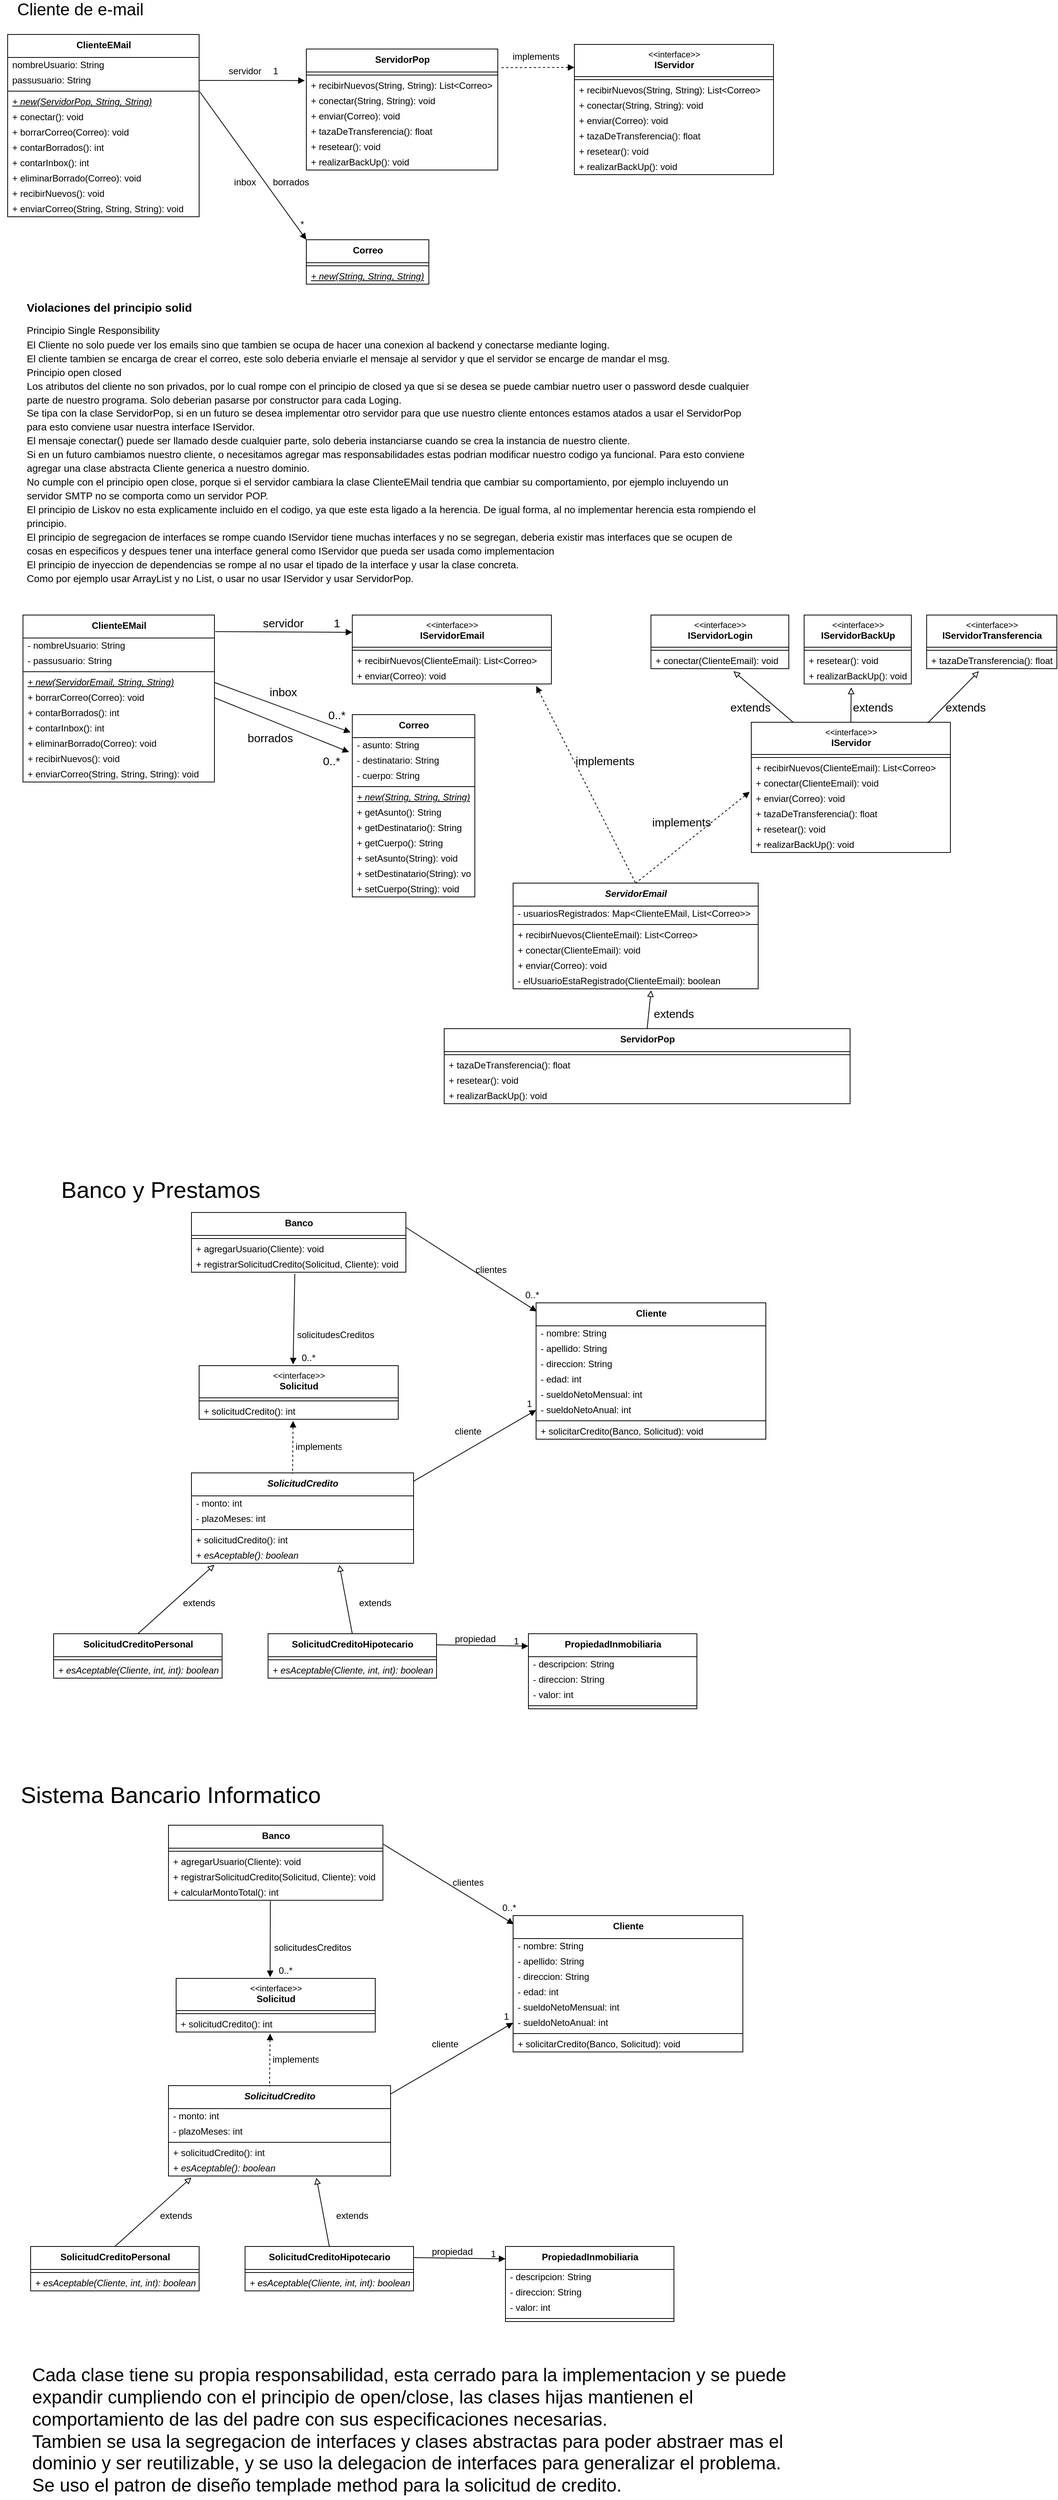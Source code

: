<mxfile version="19.0.0" type="github">
  <diagram id="hwEnMFRsd4231ranK771" name="Page-1">
    <mxGraphModel dx="1363" dy="1891" grid="1" gridSize="10" guides="1" tooltips="1" connect="1" arrows="1" fold="1" page="1" pageScale="1" pageWidth="827" pageHeight="1169" math="0" shadow="0">
      <root>
        <mxCell id="0" />
        <mxCell id="1" parent="0" />
        <mxCell id="HtaL5qtSipClP9a9sMlD-21" style="edgeStyle=none;orthogonalLoop=1;jettySize=auto;html=1;exitX=-0.008;exitY=0.16;exitDx=0;exitDy=0;endArrow=none;endFill=0;rounded=0;exitPerimeter=0;startArrow=block;startFill=1;entryX=1;entryY=0.5;entryDx=0;entryDy=0;" parent="1" source="HtaL5qtSipClP9a9sMlD-106" target="HtaL5qtSipClP9a9sMlD-121" edge="1">
          <mxGeometry relative="1" as="geometry">
            <mxPoint x="260" y="-1039" as="targetPoint" />
            <mxPoint x="370.5" y="-1037.032" as="sourcePoint" />
          </mxGeometry>
        </mxCell>
        <mxCell id="HtaL5qtSipClP9a9sMlD-22" value="&amp;nbsp;*" style="text;html=1;strokeColor=none;fillColor=none;align=center;verticalAlign=middle;whiteSpace=wrap;rounded=0;" parent="1" vertex="1">
          <mxGeometry x="373" y="-860" width="40" height="20" as="geometry" />
        </mxCell>
        <mxCell id="HtaL5qtSipClP9a9sMlD-24" value="borrados" style="text;html=1;strokeColor=none;fillColor=none;align=center;verticalAlign=middle;whiteSpace=wrap;rounded=0;" parent="1" vertex="1">
          <mxGeometry x="360" y="-915" width="40" height="20" as="geometry" />
        </mxCell>
        <mxCell id="HtaL5qtSipClP9a9sMlD-25" value="&lt;font style=&quot;font-size: 22px&quot;&gt;Cliente de e-mail&lt;/font&gt;" style="text;html=1;strokeColor=none;fillColor=none;align=center;verticalAlign=middle;whiteSpace=wrap;rounded=0;" parent="1" vertex="1">
          <mxGeometry x="20" y="-1140" width="170" height="20" as="geometry" />
        </mxCell>
        <mxCell id="HtaL5qtSipClP9a9sMlD-71" value="servidor" style="text;html=1;strokeColor=none;fillColor=none;align=center;verticalAlign=middle;whiteSpace=wrap;rounded=0;" parent="1" vertex="1">
          <mxGeometry x="300" y="-1060" width="40" height="20" as="geometry" />
        </mxCell>
        <mxCell id="HtaL5qtSipClP9a9sMlD-72" style="edgeStyle=none;orthogonalLoop=1;jettySize=auto;html=1;exitX=0;exitY=0;exitDx=0;exitDy=0;endArrow=none;endFill=0;rounded=0;startArrow=block;startFill=1;entryX=1.003;entryY=-0.162;entryDx=0;entryDy=0;entryPerimeter=0;" parent="1" source="HtaL5qtSipClP9a9sMlD-93" target="HtaL5qtSipClP9a9sMlD-116" edge="1">
          <mxGeometry relative="1" as="geometry">
            <mxPoint x="259.28" y="-1026.234" as="targetPoint" />
            <mxPoint x="395.04" y="-829.98" as="sourcePoint" />
          </mxGeometry>
        </mxCell>
        <mxCell id="HtaL5qtSipClP9a9sMlD-73" value="inbox" style="text;html=1;strokeColor=none;fillColor=none;align=center;verticalAlign=middle;whiteSpace=wrap;rounded=0;" parent="1" vertex="1">
          <mxGeometry x="300" y="-915" width="40" height="20" as="geometry" />
        </mxCell>
        <mxCell id="HtaL5qtSipClP9a9sMlD-76" value="1" style="text;html=1;strokeColor=none;fillColor=none;align=center;verticalAlign=middle;whiteSpace=wrap;rounded=0;" parent="1" vertex="1">
          <mxGeometry x="340" y="-1060" width="40" height="20" as="geometry" />
        </mxCell>
        <mxCell id="HtaL5qtSipClP9a9sMlD-77" style="edgeStyle=none;orthogonalLoop=1;jettySize=auto;html=1;endArrow=none;endFill=0;rounded=0;startArrow=block;startFill=1;entryX=1.01;entryY=0.154;entryDx=0;entryDy=0;entryPerimeter=0;dashed=1;" parent="1" target="HtaL5qtSipClP9a9sMlD-105" edge="1">
          <mxGeometry relative="1" as="geometry">
            <mxPoint x="621.75" y="-1059.95" as="targetPoint" />
            <mxPoint x="750" y="-1055" as="sourcePoint" />
          </mxGeometry>
        </mxCell>
        <mxCell id="HtaL5qtSipClP9a9sMlD-85" value="&amp;lt;&amp;lt;interface&amp;gt;&amp;gt;&lt;br&gt;&lt;span style=&quot;font-size: 12px ; font-weight: 700&quot;&gt;IServidor&lt;/span&gt;" style="swimlane;fontStyle=0;align=center;verticalAlign=top;childLayout=stackLayout;horizontal=1;startSize=42;horizontalStack=0;resizeParent=1;resizeParentMax=0;resizeLast=0;collapsible=0;marginBottom=0;html=1;labelBackgroundColor=none;labelBorderColor=none;fontSize=11;" parent="1" vertex="1">
          <mxGeometry x="750" y="-1085" width="260" height="170" as="geometry" />
        </mxCell>
        <mxCell id="HtaL5qtSipClP9a9sMlD-90" value="" style="line;strokeWidth=1;fillColor=none;align=left;verticalAlign=middle;spacingTop=-1;spacingLeft=3;spacingRight=3;rotatable=0;labelPosition=right;points=[];portConstraint=eastwest;labelBackgroundColor=none;labelBorderColor=none;fontSize=11;html=1;" parent="HtaL5qtSipClP9a9sMlD-85" vertex="1">
          <mxGeometry y="42" width="260" height="8" as="geometry" />
        </mxCell>
        <mxCell id="HtaL5qtSipClP9a9sMlD-92" value="&lt;span style=&quot;font-size: 12px&quot;&gt;+ recibirNuevos(String, String): List&amp;lt;Correo&amp;gt;&lt;/span&gt;" style="text;html=1;strokeColor=none;fillColor=none;align=left;verticalAlign=middle;spacingLeft=4;spacingRight=4;overflow=hidden;rotatable=0;points=[[0,0.5],[1,0.5]];portConstraint=eastwest;labelBackgroundColor=none;labelBorderColor=none;fontSize=11;" parent="HtaL5qtSipClP9a9sMlD-85" vertex="1">
          <mxGeometry y="50" width="260" height="20" as="geometry" />
        </mxCell>
        <mxCell id="HtaL5qtSipClP9a9sMlD-100" value="&lt;span style=&quot;font-size: 12px&quot;&gt;+ conectar(String, String): void&lt;/span&gt;" style="text;html=1;strokeColor=none;fillColor=none;align=left;verticalAlign=middle;spacingLeft=4;spacingRight=4;overflow=hidden;rotatable=0;points=[[0,0.5],[1,0.5]];portConstraint=eastwest;labelBackgroundColor=none;labelBorderColor=none;fontSize=11;" parent="HtaL5qtSipClP9a9sMlD-85" vertex="1">
          <mxGeometry y="70" width="260" height="20" as="geometry" />
        </mxCell>
        <mxCell id="HtaL5qtSipClP9a9sMlD-101" value="&lt;span style=&quot;font-size: 12px&quot;&gt;+ enviar(Correo): void&lt;/span&gt;" style="text;html=1;strokeColor=none;fillColor=none;align=left;verticalAlign=middle;spacingLeft=4;spacingRight=4;overflow=hidden;rotatable=0;points=[[0,0.5],[1,0.5]];portConstraint=eastwest;labelBackgroundColor=none;labelBorderColor=none;fontSize=11;" parent="HtaL5qtSipClP9a9sMlD-85" vertex="1">
          <mxGeometry y="90" width="260" height="20" as="geometry" />
        </mxCell>
        <mxCell id="HtaL5qtSipClP9a9sMlD-102" value="&lt;span style=&quot;font-size: 12px&quot;&gt;+ tazaDeTransferencia(): float&lt;/span&gt;" style="text;html=1;strokeColor=none;fillColor=none;align=left;verticalAlign=middle;spacingLeft=4;spacingRight=4;overflow=hidden;rotatable=0;points=[[0,0.5],[1,0.5]];portConstraint=eastwest;labelBackgroundColor=none;labelBorderColor=none;fontSize=11;" parent="HtaL5qtSipClP9a9sMlD-85" vertex="1">
          <mxGeometry y="110" width="260" height="20" as="geometry" />
        </mxCell>
        <mxCell id="HtaL5qtSipClP9a9sMlD-103" value="&lt;span style=&quot;font-size: 12px&quot;&gt;+ resetear(): void&lt;/span&gt;" style="text;html=1;strokeColor=none;fillColor=none;align=left;verticalAlign=middle;spacingLeft=4;spacingRight=4;overflow=hidden;rotatable=0;points=[[0,0.5],[1,0.5]];portConstraint=eastwest;labelBackgroundColor=none;labelBorderColor=none;fontSize=11;" parent="HtaL5qtSipClP9a9sMlD-85" vertex="1">
          <mxGeometry y="130" width="260" height="20" as="geometry" />
        </mxCell>
        <mxCell id="HtaL5qtSipClP9a9sMlD-104" value="&lt;span style=&quot;font-size: 12px&quot;&gt;+ realizarBackUp(): void&lt;/span&gt;" style="text;html=1;strokeColor=none;fillColor=none;align=left;verticalAlign=middle;spacingLeft=4;spacingRight=4;overflow=hidden;rotatable=0;points=[[0,0.5],[1,0.5]];portConstraint=eastwest;labelBackgroundColor=none;labelBorderColor=none;fontSize=11;" parent="HtaL5qtSipClP9a9sMlD-85" vertex="1">
          <mxGeometry y="150" width="260" height="20" as="geometry" />
        </mxCell>
        <mxCell id="HtaL5qtSipClP9a9sMlD-93" value="&lt;span style=&quot;font-size: 12px ; font-weight: 700&quot;&gt;Correo&lt;/span&gt;" style="swimlane;fontStyle=0;align=center;verticalAlign=top;childLayout=stackLayout;horizontal=1;startSize=30;horizontalStack=0;resizeParent=1;resizeParentMax=0;resizeLast=0;collapsible=0;marginBottom=0;html=1;labelBackgroundColor=none;labelBorderColor=none;fontSize=11;" parent="1" vertex="1">
          <mxGeometry x="400" y="-830" width="160" height="58" as="geometry" />
        </mxCell>
        <mxCell id="HtaL5qtSipClP9a9sMlD-97" value="" style="line;strokeWidth=1;fillColor=none;align=left;verticalAlign=middle;spacingTop=-1;spacingLeft=3;spacingRight=3;rotatable=0;labelPosition=right;points=[];portConstraint=eastwest;labelBackgroundColor=none;labelBorderColor=none;fontSize=11;html=1;" parent="HtaL5qtSipClP9a9sMlD-93" vertex="1">
          <mxGeometry y="30" width="160" height="8" as="geometry" />
        </mxCell>
        <mxCell id="HtaL5qtSipClP9a9sMlD-94" value="&lt;span style=&quot;font-size: 12px&quot;&gt;&lt;u&gt;&lt;i&gt;+ new(String, String, String)&lt;/i&gt;&lt;/u&gt;&lt;/span&gt;" style="text;html=1;strokeColor=none;fillColor=none;align=left;verticalAlign=middle;spacingLeft=4;spacingRight=4;overflow=hidden;rotatable=0;points=[[0,0.5],[1,0.5]];portConstraint=eastwest;labelBackgroundColor=none;labelBorderColor=none;fontSize=11;" parent="HtaL5qtSipClP9a9sMlD-93" vertex="1">
          <mxGeometry y="38" width="160" height="20" as="geometry" />
        </mxCell>
        <mxCell id="HtaL5qtSipClP9a9sMlD-105" value="&lt;span style=&quot;font-size: 12px ; font-weight: 700&quot;&gt;ServidorPop&lt;/span&gt;" style="swimlane;fontStyle=0;align=center;verticalAlign=top;childLayout=stackLayout;horizontal=1;startSize=30;horizontalStack=0;resizeParent=1;resizeParentMax=0;resizeLast=0;collapsible=0;marginBottom=0;html=1;labelBackgroundColor=none;labelBorderColor=none;fontSize=11;" parent="1" vertex="1">
          <mxGeometry x="400" y="-1079" width="250" height="158" as="geometry" />
        </mxCell>
        <mxCell id="HtaL5qtSipClP9a9sMlD-107" value="" style="line;strokeWidth=1;fillColor=none;align=left;verticalAlign=middle;spacingTop=-1;spacingLeft=3;spacingRight=3;rotatable=0;labelPosition=right;points=[];portConstraint=eastwest;labelBackgroundColor=none;labelBorderColor=none;fontSize=11;html=1;" parent="HtaL5qtSipClP9a9sMlD-105" vertex="1">
          <mxGeometry y="30" width="250" height="8" as="geometry" />
        </mxCell>
        <mxCell id="HtaL5qtSipClP9a9sMlD-106" value="&lt;span style=&quot;font-size: 12px&quot;&gt;+ recibirNuevos(String, String): List&amp;lt;Correo&amp;gt;&lt;/span&gt;" style="text;html=1;strokeColor=none;fillColor=none;align=left;verticalAlign=middle;spacingLeft=4;spacingRight=4;overflow=hidden;rotatable=0;points=[[0,0.5],[1,0.5]];portConstraint=eastwest;labelBackgroundColor=none;labelBorderColor=none;fontSize=11;" parent="HtaL5qtSipClP9a9sMlD-105" vertex="1">
          <mxGeometry y="38" width="250" height="20" as="geometry" />
        </mxCell>
        <mxCell id="HtaL5qtSipClP9a9sMlD-108" value="&lt;span style=&quot;font-size: 12px&quot;&gt;+ conectar(String, String): void&lt;/span&gt;" style="text;html=1;strokeColor=none;fillColor=none;align=left;verticalAlign=middle;spacingLeft=4;spacingRight=4;overflow=hidden;rotatable=0;points=[[0,0.5],[1,0.5]];portConstraint=eastwest;labelBackgroundColor=none;labelBorderColor=none;fontSize=11;" parent="HtaL5qtSipClP9a9sMlD-105" vertex="1">
          <mxGeometry y="58" width="250" height="20" as="geometry" />
        </mxCell>
        <mxCell id="HtaL5qtSipClP9a9sMlD-109" value="&lt;span style=&quot;font-size: 12px&quot;&gt;+ enviar(Correo): void&lt;/span&gt;" style="text;html=1;strokeColor=none;fillColor=none;align=left;verticalAlign=middle;spacingLeft=4;spacingRight=4;overflow=hidden;rotatable=0;points=[[0,0.5],[1,0.5]];portConstraint=eastwest;labelBackgroundColor=none;labelBorderColor=none;fontSize=11;" parent="HtaL5qtSipClP9a9sMlD-105" vertex="1">
          <mxGeometry y="78" width="250" height="20" as="geometry" />
        </mxCell>
        <mxCell id="HtaL5qtSipClP9a9sMlD-110" value="&lt;span style=&quot;font-size: 12px&quot;&gt;+ tazaDeTransferencia(): float&lt;/span&gt;" style="text;html=1;strokeColor=none;fillColor=none;align=left;verticalAlign=middle;spacingLeft=4;spacingRight=4;overflow=hidden;rotatable=0;points=[[0,0.5],[1,0.5]];portConstraint=eastwest;labelBackgroundColor=none;labelBorderColor=none;fontSize=11;" parent="HtaL5qtSipClP9a9sMlD-105" vertex="1">
          <mxGeometry y="98" width="250" height="20" as="geometry" />
        </mxCell>
        <mxCell id="HtaL5qtSipClP9a9sMlD-111" value="&lt;span style=&quot;font-size: 12px&quot;&gt;+ resetear(): void&lt;/span&gt;" style="text;html=1;strokeColor=none;fillColor=none;align=left;verticalAlign=middle;spacingLeft=4;spacingRight=4;overflow=hidden;rotatable=0;points=[[0,0.5],[1,0.5]];portConstraint=eastwest;labelBackgroundColor=none;labelBorderColor=none;fontSize=11;" parent="HtaL5qtSipClP9a9sMlD-105" vertex="1">
          <mxGeometry y="118" width="250" height="20" as="geometry" />
        </mxCell>
        <mxCell id="HtaL5qtSipClP9a9sMlD-112" value="&lt;span style=&quot;font-size: 12px&quot;&gt;+ realizarBackUp(): void&lt;/span&gt;" style="text;html=1;strokeColor=none;fillColor=none;align=left;verticalAlign=middle;spacingLeft=4;spacingRight=4;overflow=hidden;rotatable=0;points=[[0,0.5],[1,0.5]];portConstraint=eastwest;labelBackgroundColor=none;labelBorderColor=none;fontSize=11;" parent="HtaL5qtSipClP9a9sMlD-105" vertex="1">
          <mxGeometry y="138" width="250" height="20" as="geometry" />
        </mxCell>
        <mxCell id="HtaL5qtSipClP9a9sMlD-113" value="&lt;span style=&quot;font-size: 12px ; font-weight: 700&quot;&gt;ClienteEMail&lt;/span&gt;" style="swimlane;fontStyle=0;align=center;verticalAlign=top;childLayout=stackLayout;horizontal=1;startSize=30;horizontalStack=0;resizeParent=1;resizeParentMax=0;resizeLast=0;collapsible=0;marginBottom=0;html=1;labelBackgroundColor=none;labelBorderColor=none;fontSize=11;" parent="1" vertex="1">
          <mxGeometry x="10" y="-1098" width="250" height="238" as="geometry" />
        </mxCell>
        <mxCell id="HtaL5qtSipClP9a9sMlD-115" value="&lt;span style=&quot;font-size: 12px&quot;&gt;nombreUsuario: String&lt;/span&gt;" style="text;html=1;strokeColor=none;fillColor=none;align=left;verticalAlign=middle;spacingLeft=4;spacingRight=4;overflow=hidden;rotatable=0;points=[[0,0.5],[1,0.5]];portConstraint=eastwest;labelBackgroundColor=none;labelBorderColor=none;fontSize=11;" parent="HtaL5qtSipClP9a9sMlD-113" vertex="1">
          <mxGeometry y="30" width="250" height="20" as="geometry" />
        </mxCell>
        <mxCell id="HtaL5qtSipClP9a9sMlD-121" value="&lt;span style=&quot;font-size: 12px&quot;&gt;passusuario: String&lt;/span&gt;" style="text;html=1;strokeColor=none;fillColor=none;align=left;verticalAlign=middle;spacingLeft=4;spacingRight=4;overflow=hidden;rotatable=0;points=[[0,0.5],[1,0.5]];portConstraint=eastwest;labelBackgroundColor=none;labelBorderColor=none;fontSize=11;" parent="HtaL5qtSipClP9a9sMlD-113" vertex="1">
          <mxGeometry y="50" width="250" height="20" as="geometry" />
        </mxCell>
        <mxCell id="HtaL5qtSipClP9a9sMlD-114" value="" style="line;strokeWidth=1;fillColor=none;align=left;verticalAlign=middle;spacingTop=-1;spacingLeft=3;spacingRight=3;rotatable=0;labelPosition=right;points=[];portConstraint=eastwest;labelBackgroundColor=none;labelBorderColor=none;fontSize=11;html=1;" parent="HtaL5qtSipClP9a9sMlD-113" vertex="1">
          <mxGeometry y="70" width="250" height="8" as="geometry" />
        </mxCell>
        <mxCell id="HtaL5qtSipClP9a9sMlD-116" value="&lt;span style=&quot;font-size: 12px&quot;&gt;&lt;u&gt;&lt;i&gt;+ new(ServidorPop, String, String)&lt;/i&gt;&lt;/u&gt;&lt;/span&gt;" style="text;html=1;strokeColor=none;fillColor=none;align=left;verticalAlign=middle;spacingLeft=4;spacingRight=4;overflow=hidden;rotatable=0;points=[[0,0.5],[1,0.5]];portConstraint=eastwest;labelBackgroundColor=none;labelBorderColor=none;fontSize=11;" parent="HtaL5qtSipClP9a9sMlD-113" vertex="1">
          <mxGeometry y="78" width="250" height="20" as="geometry" />
        </mxCell>
        <mxCell id="HtaL5qtSipClP9a9sMlD-117" value="&lt;span style=&quot;font-size: 12px&quot;&gt;+ conectar(): void&lt;/span&gt;" style="text;html=1;strokeColor=none;fillColor=none;align=left;verticalAlign=middle;spacingLeft=4;spacingRight=4;overflow=hidden;rotatable=0;points=[[0,0.5],[1,0.5]];portConstraint=eastwest;labelBackgroundColor=none;labelBorderColor=none;fontSize=11;" parent="HtaL5qtSipClP9a9sMlD-113" vertex="1">
          <mxGeometry y="98" width="250" height="20" as="geometry" />
        </mxCell>
        <mxCell id="HtaL5qtSipClP9a9sMlD-118" value="&lt;span style=&quot;font-size: 12px&quot;&gt;+ borrarCorreo(Correo): void&lt;/span&gt;" style="text;html=1;strokeColor=none;fillColor=none;align=left;verticalAlign=middle;spacingLeft=4;spacingRight=4;overflow=hidden;rotatable=0;points=[[0,0.5],[1,0.5]];portConstraint=eastwest;labelBackgroundColor=none;labelBorderColor=none;fontSize=11;" parent="HtaL5qtSipClP9a9sMlD-113" vertex="1">
          <mxGeometry y="118" width="250" height="20" as="geometry" />
        </mxCell>
        <mxCell id="HtaL5qtSipClP9a9sMlD-119" value="&lt;span style=&quot;font-size: 12px&quot;&gt;+ contarBorrados(): int&lt;/span&gt;" style="text;html=1;strokeColor=none;fillColor=none;align=left;verticalAlign=middle;spacingLeft=4;spacingRight=4;overflow=hidden;rotatable=0;points=[[0,0.5],[1,0.5]];portConstraint=eastwest;labelBackgroundColor=none;labelBorderColor=none;fontSize=11;" parent="HtaL5qtSipClP9a9sMlD-113" vertex="1">
          <mxGeometry y="138" width="250" height="20" as="geometry" />
        </mxCell>
        <mxCell id="HtaL5qtSipClP9a9sMlD-120" value="&lt;span style=&quot;font-size: 12px&quot;&gt;+ contarInbox(): int&lt;/span&gt;" style="text;html=1;strokeColor=none;fillColor=none;align=left;verticalAlign=middle;spacingLeft=4;spacingRight=4;overflow=hidden;rotatable=0;points=[[0,0.5],[1,0.5]];portConstraint=eastwest;labelBackgroundColor=none;labelBorderColor=none;fontSize=11;" parent="HtaL5qtSipClP9a9sMlD-113" vertex="1">
          <mxGeometry y="158" width="250" height="20" as="geometry" />
        </mxCell>
        <mxCell id="HtaL5qtSipClP9a9sMlD-122" value="&lt;span style=&quot;font-size: 12px&quot;&gt;+ eliminarBorrado(Correo): void&lt;/span&gt;" style="text;html=1;strokeColor=none;fillColor=none;align=left;verticalAlign=middle;spacingLeft=4;spacingRight=4;overflow=hidden;rotatable=0;points=[[0,0.5],[1,0.5]];portConstraint=eastwest;labelBackgroundColor=none;labelBorderColor=none;fontSize=11;" parent="HtaL5qtSipClP9a9sMlD-113" vertex="1">
          <mxGeometry y="178" width="250" height="20" as="geometry" />
        </mxCell>
        <mxCell id="HtaL5qtSipClP9a9sMlD-123" value="&lt;span style=&quot;font-size: 12px&quot;&gt;+ recibirNuevos(): void&lt;/span&gt;" style="text;html=1;strokeColor=none;fillColor=none;align=left;verticalAlign=middle;spacingLeft=4;spacingRight=4;overflow=hidden;rotatable=0;points=[[0,0.5],[1,0.5]];portConstraint=eastwest;labelBackgroundColor=none;labelBorderColor=none;fontSize=11;" parent="HtaL5qtSipClP9a9sMlD-113" vertex="1">
          <mxGeometry y="198" width="250" height="20" as="geometry" />
        </mxCell>
        <mxCell id="HtaL5qtSipClP9a9sMlD-124" value="&lt;span style=&quot;font-size: 12px&quot;&gt;+ enviarCorreo(String, String, String): void&lt;/span&gt;" style="text;html=1;strokeColor=none;fillColor=none;align=left;verticalAlign=middle;spacingLeft=4;spacingRight=4;overflow=hidden;rotatable=0;points=[[0,0.5],[1,0.5]];portConstraint=eastwest;labelBackgroundColor=none;labelBorderColor=none;fontSize=11;" parent="HtaL5qtSipClP9a9sMlD-113" vertex="1">
          <mxGeometry y="218" width="250" height="20" as="geometry" />
        </mxCell>
        <mxCell id="3TjpAF9KTR2tl5fqbvKF-1" value="&lt;h1 style=&quot;font-size: 15px;&quot;&gt;&lt;font style=&quot;font-size: 15px;&quot;&gt;Violaciones del principio solid&lt;/font&gt;&lt;/h1&gt;&lt;p style=&quot;line-height: 1.38; margin-top: 0pt; margin-bottom: 0pt; font-size: 15px;&quot; dir=&quot;ltr&quot;&gt;&lt;span style=&quot;font-family: Arial; color: rgb(0, 0, 0); background-color: transparent; font-weight: 400; font-style: normal; font-variant: normal; text-decoration: none; vertical-align: baseline;&quot;&gt;&lt;font style=&quot;font-size: 13px;&quot;&gt;Principio Single Responsibility&lt;/font&gt;&lt;/span&gt;&lt;/p&gt;&lt;p style=&quot;line-height: 1.38; margin-top: 0pt; margin-bottom: 0pt; font-size: 13px;&quot; dir=&quot;ltr&quot;&gt;&lt;span style=&quot;font-family: Arial; color: rgb(0, 0, 0); background-color: transparent; font-weight: 400; font-style: normal; font-variant: normal; text-decoration: none; vertical-align: baseline;&quot;&gt;&lt;font style=&quot;font-size: 13px;&quot;&gt;El Cliente no solo puede ver los emails sino que tambien se ocupa de hacer una conexion al backend y conectarse mediante loging.&lt;/font&gt;&lt;/span&gt;&lt;/p&gt;&lt;p style=&quot;line-height: 1.38; margin-top: 0pt; margin-bottom: 0pt; font-size: 13px;&quot; dir=&quot;ltr&quot;&gt;&lt;span style=&quot;font-family: Arial; color: rgb(0, 0, 0); background-color: transparent; font-weight: 400; font-style: normal; font-variant: normal; text-decoration: none; vertical-align: baseline;&quot;&gt;&lt;font style=&quot;font-size: 13px;&quot;&gt;El cliente tambien se encarga de crear el correo, este solo deberia enviarle el mensaje al servidor y que el servidor se encarge de mandar el msg.&lt;/font&gt;&lt;/span&gt;&lt;/p&gt;&lt;p style=&quot;line-height: 1.38; margin-top: 0pt; margin-bottom: 0pt; font-size: 13px;&quot; dir=&quot;ltr&quot;&gt;&lt;span style=&quot;font-family: Arial; color: rgb(0, 0, 0); background-color: transparent; font-weight: 400; font-style: normal; font-variant: normal; text-decoration: none; vertical-align: baseline;&quot;&gt;&lt;font style=&quot;font-size: 13px;&quot;&gt;Principio open closed&lt;/font&gt;&lt;/span&gt;&lt;/p&gt;&lt;p style=&quot;line-height: 1.38; margin-top: 0pt; margin-bottom: 0pt; font-size: 13px;&quot; dir=&quot;ltr&quot;&gt;&lt;span style=&quot;font-family: Arial; color: rgb(0, 0, 0); background-color: transparent; font-weight: 400; font-style: normal; font-variant: normal; text-decoration: none; vertical-align: baseline;&quot;&gt;&lt;font style=&quot;font-size: 13px;&quot;&gt;Los atributos del cliente no son privados, por lo cual rompe con el principio de closed ya que si se desea se puede cambiar nuetro user o password desde cualquier parte de nuestro programa. Solo deberian pasarse por constructor para cada Loging.&lt;/font&gt;&lt;/span&gt;&lt;/p&gt;&lt;p style=&quot;line-height: 1.38; margin-top: 0pt; margin-bottom: 0pt; font-size: 13px;&quot; dir=&quot;ltr&quot;&gt;&lt;span style=&quot;font-family: Arial; color: rgb(0, 0, 0); background-color: transparent; font-weight: 400; font-style: normal; font-variant: normal; text-decoration: none; vertical-align: baseline;&quot;&gt;&lt;font style=&quot;font-size: 13px;&quot;&gt;Se tipa con la clase ServidorPop, si en un futuro se desea implementar otro servidor para que use nuestro cliente entonces estamos atados a usar el ServidorPop para esto conviene usar nuestra interface IServidor.&lt;/font&gt;&lt;/span&gt;&lt;/p&gt;&lt;p style=&quot;line-height: 1.38; margin-top: 0pt; margin-bottom: 0pt; font-size: 13px;&quot; dir=&quot;ltr&quot;&gt;&lt;span style=&quot;font-family: Arial; color: rgb(0, 0, 0); background-color: transparent; font-weight: 400; font-style: normal; font-variant: normal; text-decoration: none; vertical-align: baseline;&quot;&gt;&lt;font style=&quot;font-size: 13px;&quot;&gt;El mensaje conectar() puede ser llamado desde cualquier parte, solo deberia instanciarse cuando se crea la instancia de nuestro cliente.&lt;/font&gt;&lt;/span&gt;&lt;/p&gt;&lt;p style=&quot;line-height: 1.38; margin-top: 0pt; margin-bottom: 0pt; font-size: 13px;&quot; dir=&quot;ltr&quot;&gt;&lt;span style=&quot;font-family: Arial; color: rgb(0, 0, 0); background-color: transparent; font-weight: 400; font-style: normal; font-variant: normal; text-decoration: none; vertical-align: baseline;&quot;&gt;&lt;font style=&quot;font-size: 13px;&quot;&gt;Si en un futuro cambiamos nuestro cliente, o necesitamos agregar mas responsabilidades estas podrian modificar nuestro codigo ya funcional. Para esto conviene agregar una clase abstracta Cliente generica a nuestro dominio.&lt;/font&gt;&lt;/span&gt;&lt;/p&gt;&lt;p style=&quot;line-height: 1.38; margin-top: 0pt; margin-bottom: 0pt; font-size: 13px;&quot; dir=&quot;ltr&quot;&gt;&lt;span style=&quot;font-family: Arial; color: rgb(0, 0, 0); background-color: transparent; font-weight: 400; font-style: normal; font-variant: normal; text-decoration: none; vertical-align: baseline;&quot;&gt;&lt;font style=&quot;font-size: 13px;&quot;&gt;No cumple con el principio open close, porque si el servidor cambiara la clase ClienteEMail tendria que cambiar su comportamiento, por ejemplo incluyendo un servidor SMTP no se comporta como un servidor POP.&lt;/font&gt;&lt;/span&gt;&lt;/p&gt;&lt;p style=&quot;line-height: 1.38; margin-top: 0pt; margin-bottom: 0pt; font-size: 13px;&quot; dir=&quot;ltr&quot;&gt;&lt;span style=&quot;font-family: Arial; color: rgb(0, 0, 0); background-color: transparent; font-weight: 400; font-style: normal; font-variant: normal; text-decoration: none; vertical-align: baseline;&quot;&gt;&lt;font style=&quot;font-size: 13px;&quot;&gt;El principio de Liskov no esta explicamente incluido en el codigo, ya que este esta ligado a la herencia. De igual forma, al no implementar herencia esta rompiendo el principio.&lt;/font&gt;&lt;/span&gt;&lt;/p&gt;&lt;p style=&quot;line-height: 1.38; margin-top: 0pt; margin-bottom: 0pt; font-size: 13px;&quot; dir=&quot;ltr&quot;&gt;&lt;span style=&quot;background-color: initial;&quot;&gt;El principio de segregacion de interfaces se rompe cuando IServidor tiene muchas interfaces y no se segregan, deberia existir mas interfaces que se ocupen de cosas en especificos y despues tener una interface general como IServidor que pueda ser usada como implementacion&lt;/span&gt;&lt;/p&gt;&lt;p style=&quot;line-height: 1.38; margin-top: 0pt; margin-bottom: 0pt; font-size: 13px;&quot; dir=&quot;ltr&quot;&gt;&lt;span style=&quot;font-family: Arial; color: rgb(0, 0, 0); background-color: transparent; font-weight: 400; font-style: normal; font-variant: normal; text-decoration: none; vertical-align: baseline;&quot;&gt;&lt;font style=&quot;font-size: 13px;&quot;&gt;El principio de inyeccion de dependencias se rompe al no usar el tipado de la interface y usar la clase concreta.&lt;/font&gt;&lt;/span&gt;&lt;/p&gt;&lt;p style=&quot;line-height: 1.38; margin-top: 0pt; margin-bottom: 0pt; font-size: 13px;&quot; dir=&quot;ltr&quot;&gt;&lt;span style=&quot;background-color: transparent; font-family: Arial;&quot;&gt;Como por ejemplo usar ArrayList y no List, o usar no usar IServidor y usar ServidorPop.&lt;/span&gt;&lt;/p&gt;&lt;div style=&quot;font-size: 13px;&quot;&gt;&lt;span style=&quot;font-family: Arial; color: rgb(0, 0, 0); background-color: transparent; font-weight: 400; font-style: normal; font-variant: normal; text-decoration: none; vertical-align: baseline;&quot;&gt;&lt;br&gt;&lt;/span&gt;&lt;/div&gt;" style="text;html=1;strokeColor=none;fillColor=none;spacing=5;spacingTop=-20;whiteSpace=wrap;overflow=hidden;rounded=0;" vertex="1" parent="1">
          <mxGeometry x="30" y="-750" width="960" height="380" as="geometry" />
        </mxCell>
        <mxCell id="3TjpAF9KTR2tl5fqbvKF-2" value="implements" style="text;html=1;strokeColor=none;fillColor=none;align=center;verticalAlign=middle;whiteSpace=wrap;rounded=0;" vertex="1" parent="1">
          <mxGeometry x="680" y="-1079" width="40" height="20" as="geometry" />
        </mxCell>
        <mxCell id="3TjpAF9KTR2tl5fqbvKF-3" value="&lt;span style=&quot;font-size: 12px ; font-weight: 700&quot;&gt;ClienteEMail&lt;/span&gt;" style="swimlane;fontStyle=0;align=center;verticalAlign=top;childLayout=stackLayout;horizontal=1;startSize=30;horizontalStack=0;resizeParent=1;resizeParentMax=0;resizeLast=0;collapsible=0;marginBottom=0;html=1;labelBackgroundColor=none;labelBorderColor=none;fontSize=11;" vertex="1" parent="1">
          <mxGeometry x="30" y="-340" width="250" height="218" as="geometry" />
        </mxCell>
        <mxCell id="3TjpAF9KTR2tl5fqbvKF-4" value="&lt;span style=&quot;font-size: 12px&quot;&gt;- nombreUsuario: String&lt;/span&gt;" style="text;html=1;strokeColor=none;fillColor=none;align=left;verticalAlign=middle;spacingLeft=4;spacingRight=4;overflow=hidden;rotatable=0;points=[[0,0.5],[1,0.5]];portConstraint=eastwest;labelBackgroundColor=none;labelBorderColor=none;fontSize=11;" vertex="1" parent="3TjpAF9KTR2tl5fqbvKF-3">
          <mxGeometry y="30" width="250" height="20" as="geometry" />
        </mxCell>
        <mxCell id="3TjpAF9KTR2tl5fqbvKF-5" value="&lt;span style=&quot;font-size: 12px&quot;&gt;- passusuario: String&lt;/span&gt;" style="text;html=1;strokeColor=none;fillColor=none;align=left;verticalAlign=middle;spacingLeft=4;spacingRight=4;overflow=hidden;rotatable=0;points=[[0,0.5],[1,0.5]];portConstraint=eastwest;labelBackgroundColor=none;labelBorderColor=none;fontSize=11;" vertex="1" parent="3TjpAF9KTR2tl5fqbvKF-3">
          <mxGeometry y="50" width="250" height="20" as="geometry" />
        </mxCell>
        <mxCell id="3TjpAF9KTR2tl5fqbvKF-6" value="" style="line;strokeWidth=1;fillColor=none;align=left;verticalAlign=middle;spacingTop=-1;spacingLeft=3;spacingRight=3;rotatable=0;labelPosition=right;points=[];portConstraint=eastwest;labelBackgroundColor=none;labelBorderColor=none;fontSize=11;html=1;" vertex="1" parent="3TjpAF9KTR2tl5fqbvKF-3">
          <mxGeometry y="70" width="250" height="8" as="geometry" />
        </mxCell>
        <mxCell id="3TjpAF9KTR2tl5fqbvKF-7" value="&lt;u style=&quot;&quot;&gt;&lt;i style=&quot;&quot;&gt;&lt;span style=&quot;font-size: 12px;&quot;&gt;+ new(ServidorEmail, String, String)&lt;/span&gt;&lt;/i&gt;&lt;/u&gt;" style="text;html=1;strokeColor=none;fillColor=none;align=left;verticalAlign=middle;spacingLeft=4;spacingRight=4;overflow=hidden;rotatable=0;points=[[0,0.5],[1,0.5]];portConstraint=eastwest;labelBackgroundColor=none;labelBorderColor=none;fontSize=11;" vertex="1" parent="3TjpAF9KTR2tl5fqbvKF-3">
          <mxGeometry y="78" width="250" height="20" as="geometry" />
        </mxCell>
        <mxCell id="3TjpAF9KTR2tl5fqbvKF-9" value="&lt;span style=&quot;font-size: 12px&quot;&gt;+ borrarCorreo(Correo): void&lt;/span&gt;" style="text;html=1;strokeColor=none;fillColor=none;align=left;verticalAlign=middle;spacingLeft=4;spacingRight=4;overflow=hidden;rotatable=0;points=[[0,0.5],[1,0.5]];portConstraint=eastwest;labelBackgroundColor=none;labelBorderColor=none;fontSize=11;" vertex="1" parent="3TjpAF9KTR2tl5fqbvKF-3">
          <mxGeometry y="98" width="250" height="20" as="geometry" />
        </mxCell>
        <mxCell id="3TjpAF9KTR2tl5fqbvKF-10" value="&lt;span style=&quot;font-size: 12px&quot;&gt;+ contarBorrados(): int&lt;/span&gt;" style="text;html=1;strokeColor=none;fillColor=none;align=left;verticalAlign=middle;spacingLeft=4;spacingRight=4;overflow=hidden;rotatable=0;points=[[0,0.5],[1,0.5]];portConstraint=eastwest;labelBackgroundColor=none;labelBorderColor=none;fontSize=11;" vertex="1" parent="3TjpAF9KTR2tl5fqbvKF-3">
          <mxGeometry y="118" width="250" height="20" as="geometry" />
        </mxCell>
        <mxCell id="3TjpAF9KTR2tl5fqbvKF-11" value="&lt;span style=&quot;font-size: 12px&quot;&gt;+ contarInbox(): int&lt;/span&gt;" style="text;html=1;strokeColor=none;fillColor=none;align=left;verticalAlign=middle;spacingLeft=4;spacingRight=4;overflow=hidden;rotatable=0;points=[[0,0.5],[1,0.5]];portConstraint=eastwest;labelBackgroundColor=none;labelBorderColor=none;fontSize=11;" vertex="1" parent="3TjpAF9KTR2tl5fqbvKF-3">
          <mxGeometry y="138" width="250" height="20" as="geometry" />
        </mxCell>
        <mxCell id="3TjpAF9KTR2tl5fqbvKF-12" value="&lt;span style=&quot;font-size: 12px&quot;&gt;+ eliminarBorrado(Correo): void&lt;/span&gt;" style="text;html=1;strokeColor=none;fillColor=none;align=left;verticalAlign=middle;spacingLeft=4;spacingRight=4;overflow=hidden;rotatable=0;points=[[0,0.5],[1,0.5]];portConstraint=eastwest;labelBackgroundColor=none;labelBorderColor=none;fontSize=11;" vertex="1" parent="3TjpAF9KTR2tl5fqbvKF-3">
          <mxGeometry y="158" width="250" height="20" as="geometry" />
        </mxCell>
        <mxCell id="3TjpAF9KTR2tl5fqbvKF-13" value="&lt;span style=&quot;font-size: 12px&quot;&gt;+ recibirNuevos(): void&lt;/span&gt;" style="text;html=1;strokeColor=none;fillColor=none;align=left;verticalAlign=middle;spacingLeft=4;spacingRight=4;overflow=hidden;rotatable=0;points=[[0,0.5],[1,0.5]];portConstraint=eastwest;labelBackgroundColor=none;labelBorderColor=none;fontSize=11;" vertex="1" parent="3TjpAF9KTR2tl5fqbvKF-3">
          <mxGeometry y="178" width="250" height="20" as="geometry" />
        </mxCell>
        <mxCell id="3TjpAF9KTR2tl5fqbvKF-14" value="&lt;span style=&quot;font-size: 12px&quot;&gt;+ enviarCorreo(String, String, String): void&lt;/span&gt;" style="text;html=1;strokeColor=none;fillColor=none;align=left;verticalAlign=middle;spacingLeft=4;spacingRight=4;overflow=hidden;rotatable=0;points=[[0,0.5],[1,0.5]];portConstraint=eastwest;labelBackgroundColor=none;labelBorderColor=none;fontSize=11;" vertex="1" parent="3TjpAF9KTR2tl5fqbvKF-3">
          <mxGeometry y="198" width="250" height="20" as="geometry" />
        </mxCell>
        <mxCell id="3TjpAF9KTR2tl5fqbvKF-15" value="&lt;span style=&quot;font-size: 12px ; font-weight: 700&quot;&gt;Correo&lt;/span&gt;" style="swimlane;fontStyle=0;align=center;verticalAlign=top;childLayout=stackLayout;horizontal=1;startSize=30;horizontalStack=0;resizeParent=1;resizeParentMax=0;resizeLast=0;collapsible=0;marginBottom=0;html=1;labelBackgroundColor=none;labelBorderColor=none;fontSize=11;" vertex="1" parent="1">
          <mxGeometry x="460" y="-210" width="160" height="238" as="geometry" />
        </mxCell>
        <mxCell id="3TjpAF9KTR2tl5fqbvKF-26" value="&lt;span style=&quot;font-size: 12px;&quot;&gt;- asunto: String&lt;/span&gt;" style="text;html=1;strokeColor=none;fillColor=none;align=left;verticalAlign=middle;spacingLeft=4;spacingRight=4;overflow=hidden;rotatable=0;points=[[0,0.5],[1,0.5]];portConstraint=eastwest;labelBackgroundColor=none;labelBorderColor=none;fontSize=11;" vertex="1" parent="3TjpAF9KTR2tl5fqbvKF-15">
          <mxGeometry y="30" width="160" height="20" as="geometry" />
        </mxCell>
        <mxCell id="3TjpAF9KTR2tl5fqbvKF-27" value="&lt;span style=&quot;font-size: 12px;&quot;&gt;- destinatario: String&lt;/span&gt;" style="text;html=1;strokeColor=none;fillColor=none;align=left;verticalAlign=middle;spacingLeft=4;spacingRight=4;overflow=hidden;rotatable=0;points=[[0,0.5],[1,0.5]];portConstraint=eastwest;labelBackgroundColor=none;labelBorderColor=none;fontSize=11;" vertex="1" parent="3TjpAF9KTR2tl5fqbvKF-15">
          <mxGeometry y="50" width="160" height="20" as="geometry" />
        </mxCell>
        <mxCell id="3TjpAF9KTR2tl5fqbvKF-28" value="&lt;span style=&quot;font-size: 12px;&quot;&gt;- cuerpo: String&lt;/span&gt;" style="text;html=1;strokeColor=none;fillColor=none;align=left;verticalAlign=middle;spacingLeft=4;spacingRight=4;overflow=hidden;rotatable=0;points=[[0,0.5],[1,0.5]];portConstraint=eastwest;labelBackgroundColor=none;labelBorderColor=none;fontSize=11;" vertex="1" parent="3TjpAF9KTR2tl5fqbvKF-15">
          <mxGeometry y="70" width="160" height="20" as="geometry" />
        </mxCell>
        <mxCell id="3TjpAF9KTR2tl5fqbvKF-16" value="" style="line;strokeWidth=1;fillColor=none;align=left;verticalAlign=middle;spacingTop=-1;spacingLeft=3;spacingRight=3;rotatable=0;labelPosition=right;points=[];portConstraint=eastwest;labelBackgroundColor=none;labelBorderColor=none;fontSize=11;html=1;" vertex="1" parent="3TjpAF9KTR2tl5fqbvKF-15">
          <mxGeometry y="90" width="160" height="8" as="geometry" />
        </mxCell>
        <mxCell id="3TjpAF9KTR2tl5fqbvKF-17" value="&lt;span style=&quot;font-size: 12px&quot;&gt;&lt;u&gt;&lt;i&gt;+ new(String, String, String)&lt;/i&gt;&lt;/u&gt;&lt;/span&gt;" style="text;html=1;strokeColor=none;fillColor=none;align=left;verticalAlign=middle;spacingLeft=4;spacingRight=4;overflow=hidden;rotatable=0;points=[[0,0.5],[1,0.5]];portConstraint=eastwest;labelBackgroundColor=none;labelBorderColor=none;fontSize=11;" vertex="1" parent="3TjpAF9KTR2tl5fqbvKF-15">
          <mxGeometry y="98" width="160" height="20" as="geometry" />
        </mxCell>
        <mxCell id="3TjpAF9KTR2tl5fqbvKF-29" value="&lt;span style=&quot;font-size: 12px;&quot;&gt;+ getAsunto(): String&lt;/span&gt;" style="text;html=1;strokeColor=none;fillColor=none;align=left;verticalAlign=middle;spacingLeft=4;spacingRight=4;overflow=hidden;rotatable=0;points=[[0,0.5],[1,0.5]];portConstraint=eastwest;labelBackgroundColor=none;labelBorderColor=none;fontSize=11;" vertex="1" parent="3TjpAF9KTR2tl5fqbvKF-15">
          <mxGeometry y="118" width="160" height="20" as="geometry" />
        </mxCell>
        <mxCell id="3TjpAF9KTR2tl5fqbvKF-31" value="&lt;span style=&quot;font-size: 12px;&quot;&gt;+ get&lt;/span&gt;&lt;span style=&quot;font-size: 12px;&quot;&gt;Destinatario&lt;/span&gt;&lt;span style=&quot;font-size: 12px;&quot;&gt;(): String&lt;/span&gt;" style="text;html=1;strokeColor=none;fillColor=none;align=left;verticalAlign=middle;spacingLeft=4;spacingRight=4;overflow=hidden;rotatable=0;points=[[0,0.5],[1,0.5]];portConstraint=eastwest;labelBackgroundColor=none;labelBorderColor=none;fontSize=11;" vertex="1" parent="3TjpAF9KTR2tl5fqbvKF-15">
          <mxGeometry y="138" width="160" height="20" as="geometry" />
        </mxCell>
        <mxCell id="3TjpAF9KTR2tl5fqbvKF-30" value="&lt;span style=&quot;font-size: 12px;&quot;&gt;+ getCuerpo(): String&lt;/span&gt;" style="text;html=1;strokeColor=none;fillColor=none;align=left;verticalAlign=middle;spacingLeft=4;spacingRight=4;overflow=hidden;rotatable=0;points=[[0,0.5],[1,0.5]];portConstraint=eastwest;labelBackgroundColor=none;labelBorderColor=none;fontSize=11;" vertex="1" parent="3TjpAF9KTR2tl5fqbvKF-15">
          <mxGeometry y="158" width="160" height="20" as="geometry" />
        </mxCell>
        <mxCell id="3TjpAF9KTR2tl5fqbvKF-32" value="&lt;span style=&quot;font-size: 12px;&quot;&gt;+ setAsunto(String): void&lt;/span&gt;" style="text;html=1;strokeColor=none;fillColor=none;align=left;verticalAlign=middle;spacingLeft=4;spacingRight=4;overflow=hidden;rotatable=0;points=[[0,0.5],[1,0.5]];portConstraint=eastwest;labelBackgroundColor=none;labelBorderColor=none;fontSize=11;" vertex="1" parent="3TjpAF9KTR2tl5fqbvKF-15">
          <mxGeometry y="178" width="160" height="20" as="geometry" />
        </mxCell>
        <mxCell id="3TjpAF9KTR2tl5fqbvKF-35" value="&lt;span style=&quot;font-size: 12px;&quot;&gt;+ setDestinatario(String): void&lt;/span&gt;" style="text;html=1;strokeColor=none;fillColor=none;align=left;verticalAlign=middle;spacingLeft=4;spacingRight=4;overflow=hidden;rotatable=0;points=[[0,0.5],[1,0.5]];portConstraint=eastwest;labelBackgroundColor=none;labelBorderColor=none;fontSize=11;" vertex="1" parent="3TjpAF9KTR2tl5fqbvKF-15">
          <mxGeometry y="198" width="160" height="20" as="geometry" />
        </mxCell>
        <mxCell id="3TjpAF9KTR2tl5fqbvKF-36" value="&lt;span style=&quot;font-size: 12px;&quot;&gt;+ setCuerpo(String): void&lt;/span&gt;" style="text;html=1;strokeColor=none;fillColor=none;align=left;verticalAlign=middle;spacingLeft=4;spacingRight=4;overflow=hidden;rotatable=0;points=[[0,0.5],[1,0.5]];portConstraint=eastwest;labelBackgroundColor=none;labelBorderColor=none;fontSize=11;" vertex="1" parent="3TjpAF9KTR2tl5fqbvKF-15">
          <mxGeometry y="218" width="160" height="20" as="geometry" />
        </mxCell>
        <mxCell id="3TjpAF9KTR2tl5fqbvKF-18" value="&amp;lt;&amp;lt;interface&amp;gt;&amp;gt;&lt;br&gt;&lt;span style=&quot;font-size: 12px ; font-weight: 700&quot;&gt;IServidor&lt;/span&gt;" style="swimlane;fontStyle=0;align=center;verticalAlign=top;childLayout=stackLayout;horizontal=1;startSize=42;horizontalStack=0;resizeParent=1;resizeParentMax=0;resizeLast=0;collapsible=0;marginBottom=0;html=1;labelBackgroundColor=none;labelBorderColor=none;fontSize=11;" vertex="1" parent="1">
          <mxGeometry x="981" y="-200" width="260" height="170" as="geometry" />
        </mxCell>
        <mxCell id="3TjpAF9KTR2tl5fqbvKF-19" value="" style="line;strokeWidth=1;fillColor=none;align=left;verticalAlign=middle;spacingTop=-1;spacingLeft=3;spacingRight=3;rotatable=0;labelPosition=right;points=[];portConstraint=eastwest;labelBackgroundColor=none;labelBorderColor=none;fontSize=11;html=1;" vertex="1" parent="3TjpAF9KTR2tl5fqbvKF-18">
          <mxGeometry y="42" width="260" height="8" as="geometry" />
        </mxCell>
        <mxCell id="3TjpAF9KTR2tl5fqbvKF-20" value="&lt;span style=&quot;font-size: 12px&quot;&gt;+ recibirNuevos(ClienteEmail): List&amp;lt;Correo&amp;gt;&lt;/span&gt;" style="text;html=1;strokeColor=none;fillColor=none;align=left;verticalAlign=middle;spacingLeft=4;spacingRight=4;overflow=hidden;rotatable=0;points=[[0,0.5],[1,0.5]];portConstraint=eastwest;labelBackgroundColor=none;labelBorderColor=none;fontSize=11;" vertex="1" parent="3TjpAF9KTR2tl5fqbvKF-18">
          <mxGeometry y="50" width="260" height="20" as="geometry" />
        </mxCell>
        <mxCell id="3TjpAF9KTR2tl5fqbvKF-21" value="&lt;span style=&quot;font-size: 12px&quot;&gt;+ conectar(ClienteEmail): void&lt;/span&gt;" style="text;html=1;strokeColor=none;fillColor=none;align=left;verticalAlign=middle;spacingLeft=4;spacingRight=4;overflow=hidden;rotatable=0;points=[[0,0.5],[1,0.5]];portConstraint=eastwest;labelBackgroundColor=none;labelBorderColor=none;fontSize=11;" vertex="1" parent="3TjpAF9KTR2tl5fqbvKF-18">
          <mxGeometry y="70" width="260" height="20" as="geometry" />
        </mxCell>
        <mxCell id="3TjpAF9KTR2tl5fqbvKF-22" value="&lt;span style=&quot;font-size: 12px&quot;&gt;+ enviar(Correo): void&lt;/span&gt;" style="text;html=1;strokeColor=none;fillColor=none;align=left;verticalAlign=middle;spacingLeft=4;spacingRight=4;overflow=hidden;rotatable=0;points=[[0,0.5],[1,0.5]];portConstraint=eastwest;labelBackgroundColor=none;labelBorderColor=none;fontSize=11;" vertex="1" parent="3TjpAF9KTR2tl5fqbvKF-18">
          <mxGeometry y="90" width="260" height="20" as="geometry" />
        </mxCell>
        <mxCell id="3TjpAF9KTR2tl5fqbvKF-23" value="&lt;span style=&quot;font-size: 12px&quot;&gt;+ tazaDeTransferencia(): float&lt;/span&gt;" style="text;html=1;strokeColor=none;fillColor=none;align=left;verticalAlign=middle;spacingLeft=4;spacingRight=4;overflow=hidden;rotatable=0;points=[[0,0.5],[1,0.5]];portConstraint=eastwest;labelBackgroundColor=none;labelBorderColor=none;fontSize=11;" vertex="1" parent="3TjpAF9KTR2tl5fqbvKF-18">
          <mxGeometry y="110" width="260" height="20" as="geometry" />
        </mxCell>
        <mxCell id="3TjpAF9KTR2tl5fqbvKF-24" value="&lt;span style=&quot;font-size: 12px&quot;&gt;+ resetear(): void&lt;/span&gt;" style="text;html=1;strokeColor=none;fillColor=none;align=left;verticalAlign=middle;spacingLeft=4;spacingRight=4;overflow=hidden;rotatable=0;points=[[0,0.5],[1,0.5]];portConstraint=eastwest;labelBackgroundColor=none;labelBorderColor=none;fontSize=11;" vertex="1" parent="3TjpAF9KTR2tl5fqbvKF-18">
          <mxGeometry y="130" width="260" height="20" as="geometry" />
        </mxCell>
        <mxCell id="3TjpAF9KTR2tl5fqbvKF-25" value="&lt;span style=&quot;font-size: 12px&quot;&gt;+ realizarBackUp(): void&lt;/span&gt;" style="text;html=1;strokeColor=none;fillColor=none;align=left;verticalAlign=middle;spacingLeft=4;spacingRight=4;overflow=hidden;rotatable=0;points=[[0,0.5],[1,0.5]];portConstraint=eastwest;labelBackgroundColor=none;labelBorderColor=none;fontSize=11;" vertex="1" parent="3TjpAF9KTR2tl5fqbvKF-18">
          <mxGeometry y="150" width="260" height="20" as="geometry" />
        </mxCell>
        <mxCell id="3TjpAF9KTR2tl5fqbvKF-37" value="&amp;lt;&amp;lt;interface&amp;gt;&amp;gt;&lt;br&gt;&lt;span style=&quot;font-size: 12px;&quot;&gt;&lt;b&gt;IServidorBackUp&lt;/b&gt;&lt;/span&gt;" style="swimlane;fontStyle=0;align=center;verticalAlign=top;childLayout=stackLayout;horizontal=1;startSize=42;horizontalStack=0;resizeParent=1;resizeParentMax=0;resizeLast=0;collapsible=0;marginBottom=0;html=1;labelBackgroundColor=none;labelBorderColor=none;fontSize=11;" vertex="1" parent="1">
          <mxGeometry x="1050" y="-340" width="140" height="90" as="geometry" />
        </mxCell>
        <mxCell id="3TjpAF9KTR2tl5fqbvKF-38" value="" style="line;strokeWidth=1;fillColor=none;align=left;verticalAlign=middle;spacingTop=-1;spacingLeft=3;spacingRight=3;rotatable=0;labelPosition=right;points=[];portConstraint=eastwest;labelBackgroundColor=none;labelBorderColor=none;fontSize=11;html=1;" vertex="1" parent="3TjpAF9KTR2tl5fqbvKF-37">
          <mxGeometry y="42" width="140" height="8" as="geometry" />
        </mxCell>
        <mxCell id="3TjpAF9KTR2tl5fqbvKF-43" value="&lt;span style=&quot;font-size: 12px&quot;&gt;+ resetear(): void&lt;/span&gt;" style="text;html=1;strokeColor=none;fillColor=none;align=left;verticalAlign=middle;spacingLeft=4;spacingRight=4;overflow=hidden;rotatable=0;points=[[0,0.5],[1,0.5]];portConstraint=eastwest;labelBackgroundColor=none;labelBorderColor=none;fontSize=11;" vertex="1" parent="3TjpAF9KTR2tl5fqbvKF-37">
          <mxGeometry y="50" width="140" height="20" as="geometry" />
        </mxCell>
        <mxCell id="3TjpAF9KTR2tl5fqbvKF-44" value="&lt;span style=&quot;font-size: 12px&quot;&gt;+ realizarBackUp(): void&lt;/span&gt;" style="text;html=1;strokeColor=none;fillColor=none;align=left;verticalAlign=middle;spacingLeft=4;spacingRight=4;overflow=hidden;rotatable=0;points=[[0,0.5],[1,0.5]];portConstraint=eastwest;labelBackgroundColor=none;labelBorderColor=none;fontSize=11;" vertex="1" parent="3TjpAF9KTR2tl5fqbvKF-37">
          <mxGeometry y="70" width="140" height="20" as="geometry" />
        </mxCell>
        <mxCell id="3TjpAF9KTR2tl5fqbvKF-49" value="&amp;lt;&amp;lt;interface&amp;gt;&amp;gt;&lt;br&gt;&lt;b style=&quot;font-size: 12px;&quot;&gt;IServidorEmail&lt;/b&gt;" style="swimlane;fontStyle=0;align=center;verticalAlign=top;childLayout=stackLayout;horizontal=1;startSize=42;horizontalStack=0;resizeParent=1;resizeParentMax=0;resizeLast=0;collapsible=0;marginBottom=0;html=1;labelBackgroundColor=none;labelBorderColor=none;fontSize=11;" vertex="1" parent="1">
          <mxGeometry x="460" y="-340" width="260" height="90" as="geometry" />
        </mxCell>
        <mxCell id="3TjpAF9KTR2tl5fqbvKF-50" value="" style="line;strokeWidth=1;fillColor=none;align=left;verticalAlign=middle;spacingTop=-1;spacingLeft=3;spacingRight=3;rotatable=0;labelPosition=right;points=[];portConstraint=eastwest;labelBackgroundColor=none;labelBorderColor=none;fontSize=11;html=1;" vertex="1" parent="3TjpAF9KTR2tl5fqbvKF-49">
          <mxGeometry y="42" width="260" height="8" as="geometry" />
        </mxCell>
        <mxCell id="3TjpAF9KTR2tl5fqbvKF-51" value="&lt;span style=&quot;font-size: 12px&quot;&gt;+ recibirNuevos(ClienteEmail): List&amp;lt;Correo&amp;gt;&lt;/span&gt;" style="text;html=1;strokeColor=none;fillColor=none;align=left;verticalAlign=middle;spacingLeft=4;spacingRight=4;overflow=hidden;rotatable=0;points=[[0,0.5],[1,0.5]];portConstraint=eastwest;labelBackgroundColor=none;labelBorderColor=none;fontSize=11;" vertex="1" parent="3TjpAF9KTR2tl5fqbvKF-49">
          <mxGeometry y="50" width="260" height="20" as="geometry" />
        </mxCell>
        <mxCell id="3TjpAF9KTR2tl5fqbvKF-53" value="&lt;span style=&quot;font-size: 12px&quot;&gt;+ enviar(Correo): void&lt;/span&gt;" style="text;html=1;strokeColor=none;fillColor=none;align=left;verticalAlign=middle;spacingLeft=4;spacingRight=4;overflow=hidden;rotatable=0;points=[[0,0.5],[1,0.5]];portConstraint=eastwest;labelBackgroundColor=none;labelBorderColor=none;fontSize=11;" vertex="1" parent="3TjpAF9KTR2tl5fqbvKF-49">
          <mxGeometry y="70" width="260" height="20" as="geometry" />
        </mxCell>
        <mxCell id="3TjpAF9KTR2tl5fqbvKF-57" value="&amp;lt;&amp;lt;interface&amp;gt;&amp;gt;&lt;br&gt;&lt;span style=&quot;font-size: 12px;&quot;&gt;&lt;b&gt;IServidorLogin&lt;/b&gt;&lt;/span&gt;" style="swimlane;fontStyle=0;align=center;verticalAlign=top;childLayout=stackLayout;horizontal=1;startSize=42;horizontalStack=0;resizeParent=1;resizeParentMax=0;resizeLast=0;collapsible=0;marginBottom=0;html=1;labelBackgroundColor=none;labelBorderColor=none;fontSize=11;" vertex="1" parent="1">
          <mxGeometry x="850" y="-340" width="180" height="70" as="geometry" />
        </mxCell>
        <mxCell id="3TjpAF9KTR2tl5fqbvKF-58" value="" style="line;strokeWidth=1;fillColor=none;align=left;verticalAlign=middle;spacingTop=-1;spacingLeft=3;spacingRight=3;rotatable=0;labelPosition=right;points=[];portConstraint=eastwest;labelBackgroundColor=none;labelBorderColor=none;fontSize=11;html=1;" vertex="1" parent="3TjpAF9KTR2tl5fqbvKF-57">
          <mxGeometry y="42" width="180" height="8" as="geometry" />
        </mxCell>
        <mxCell id="3TjpAF9KTR2tl5fqbvKF-60" value="&lt;span style=&quot;font-size: 12px&quot;&gt;+ conectar(ClienteEmail): void&lt;/span&gt;" style="text;html=1;strokeColor=none;fillColor=none;align=left;verticalAlign=middle;spacingLeft=4;spacingRight=4;overflow=hidden;rotatable=0;points=[[0,0.5],[1,0.5]];portConstraint=eastwest;labelBackgroundColor=none;labelBorderColor=none;fontSize=11;" vertex="1" parent="3TjpAF9KTR2tl5fqbvKF-57">
          <mxGeometry y="50" width="180" height="20" as="geometry" />
        </mxCell>
        <mxCell id="3TjpAF9KTR2tl5fqbvKF-65" value="&amp;lt;&amp;lt;interface&amp;gt;&amp;gt;&lt;br&gt;&lt;span style=&quot;font-size: 12px;&quot;&gt;&lt;b&gt;IServidorTransferencia&lt;/b&gt;&lt;/span&gt;" style="swimlane;fontStyle=0;align=center;verticalAlign=top;childLayout=stackLayout;horizontal=1;startSize=42;horizontalStack=0;resizeParent=1;resizeParentMax=0;resizeLast=0;collapsible=0;marginBottom=0;html=1;labelBackgroundColor=none;labelBorderColor=none;fontSize=11;" vertex="1" parent="1">
          <mxGeometry x="1210" y="-340" width="170" height="70" as="geometry" />
        </mxCell>
        <mxCell id="3TjpAF9KTR2tl5fqbvKF-66" value="" style="line;strokeWidth=1;fillColor=none;align=left;verticalAlign=middle;spacingTop=-1;spacingLeft=3;spacingRight=3;rotatable=0;labelPosition=right;points=[];portConstraint=eastwest;labelBackgroundColor=none;labelBorderColor=none;fontSize=11;html=1;" vertex="1" parent="3TjpAF9KTR2tl5fqbvKF-65">
          <mxGeometry y="42" width="170" height="8" as="geometry" />
        </mxCell>
        <mxCell id="3TjpAF9KTR2tl5fqbvKF-70" value="&lt;span style=&quot;font-size: 12px&quot;&gt;+ tazaDeTransferencia(): float&lt;/span&gt;" style="text;html=1;strokeColor=none;fillColor=none;align=left;verticalAlign=middle;spacingLeft=4;spacingRight=4;overflow=hidden;rotatable=0;points=[[0,0.5],[1,0.5]];portConstraint=eastwest;labelBackgroundColor=none;labelBorderColor=none;fontSize=11;" vertex="1" parent="3TjpAF9KTR2tl5fqbvKF-65">
          <mxGeometry y="50" width="170" height="20" as="geometry" />
        </mxCell>
        <mxCell id="3TjpAF9KTR2tl5fqbvKF-73" value="&lt;span style=&quot;font-size: 12px;&quot;&gt;&lt;b&gt;&lt;i&gt;ServidorEmail&lt;/i&gt;&lt;/b&gt;&lt;/span&gt;" style="swimlane;fontStyle=0;align=center;verticalAlign=top;childLayout=stackLayout;horizontal=1;startSize=30;horizontalStack=0;resizeParent=1;resizeParentMax=0;resizeLast=0;collapsible=0;marginBottom=0;html=1;labelBackgroundColor=none;labelBorderColor=none;fontSize=11;" vertex="1" parent="1">
          <mxGeometry x="670" y="10" width="320" height="138" as="geometry" />
        </mxCell>
        <mxCell id="3TjpAF9KTR2tl5fqbvKF-76" value="&lt;span style=&quot;font-size: 12px;&quot;&gt;- usuariosRegistrados:&amp;nbsp;Map&amp;lt;ClienteEMail, List&amp;lt;Correo&amp;gt;&amp;gt;&lt;/span&gt;" style="text;html=1;strokeColor=none;fillColor=none;align=left;verticalAlign=middle;spacingLeft=4;spacingRight=4;overflow=hidden;rotatable=0;points=[[0,0.5],[1,0.5]];portConstraint=eastwest;labelBackgroundColor=none;labelBorderColor=none;fontSize=11;" vertex="1" parent="3TjpAF9KTR2tl5fqbvKF-73">
          <mxGeometry y="30" width="320" height="20" as="geometry" />
        </mxCell>
        <mxCell id="3TjpAF9KTR2tl5fqbvKF-77" value="" style="line;strokeWidth=1;fillColor=none;align=left;verticalAlign=middle;spacingTop=-1;spacingLeft=3;spacingRight=3;rotatable=0;labelPosition=right;points=[];portConstraint=eastwest;labelBackgroundColor=none;labelBorderColor=none;fontSize=11;html=1;" vertex="1" parent="3TjpAF9KTR2tl5fqbvKF-73">
          <mxGeometry y="50" width="320" height="8" as="geometry" />
        </mxCell>
        <mxCell id="3TjpAF9KTR2tl5fqbvKF-79" value="&lt;span style=&quot;font-size: 12px;&quot;&gt;+ recibirNuevos(ClienteEmail): List&amp;lt;Correo&amp;gt;&lt;/span&gt;" style="text;html=1;strokeColor=none;fillColor=none;align=left;verticalAlign=middle;spacingLeft=4;spacingRight=4;overflow=hidden;rotatable=0;points=[[0,0.5],[1,0.5]];portConstraint=eastwest;labelBackgroundColor=none;labelBorderColor=none;fontSize=11;" vertex="1" parent="3TjpAF9KTR2tl5fqbvKF-73">
          <mxGeometry y="58" width="320" height="20" as="geometry" />
        </mxCell>
        <mxCell id="3TjpAF9KTR2tl5fqbvKF-80" value="&lt;span style=&quot;font-size: 12px;&quot;&gt;+ conectar(ClienteEmail): void&lt;/span&gt;" style="text;html=1;strokeColor=none;fillColor=none;align=left;verticalAlign=middle;spacingLeft=4;spacingRight=4;overflow=hidden;rotatable=0;points=[[0,0.5],[1,0.5]];portConstraint=eastwest;labelBackgroundColor=none;labelBorderColor=none;fontSize=11;" vertex="1" parent="3TjpAF9KTR2tl5fqbvKF-73">
          <mxGeometry y="78" width="320" height="20" as="geometry" />
        </mxCell>
        <mxCell id="3TjpAF9KTR2tl5fqbvKF-81" value="&lt;span style=&quot;font-size: 12px;&quot;&gt;+ enviar(Correo): void&lt;/span&gt;" style="text;html=1;strokeColor=none;fillColor=none;align=left;verticalAlign=middle;spacingLeft=4;spacingRight=4;overflow=hidden;rotatable=0;points=[[0,0.5],[1,0.5]];portConstraint=eastwest;labelBackgroundColor=none;labelBorderColor=none;fontSize=11;" vertex="1" parent="3TjpAF9KTR2tl5fqbvKF-73">
          <mxGeometry y="98" width="320" height="20" as="geometry" />
        </mxCell>
        <mxCell id="3TjpAF9KTR2tl5fqbvKF-82" value="&lt;span style=&quot;font-size: 12px;&quot;&gt;-&amp;nbsp;elUsuarioEstaRegistrado(ClienteEmail): boolean&lt;/span&gt;" style="text;html=1;strokeColor=none;fillColor=none;align=left;verticalAlign=middle;spacingLeft=4;spacingRight=4;overflow=hidden;rotatable=0;points=[[0,0.5],[1,0.5]];portConstraint=eastwest;labelBackgroundColor=none;labelBorderColor=none;fontSize=11;" vertex="1" parent="3TjpAF9KTR2tl5fqbvKF-73">
          <mxGeometry y="118" width="320" height="20" as="geometry" />
        </mxCell>
        <mxCell id="3TjpAF9KTR2tl5fqbvKF-85" value="&lt;span style=&quot;font-size: 12px;&quot;&gt;&lt;b&gt;ServidorPop&lt;/b&gt;&lt;/span&gt;" style="swimlane;fontStyle=0;align=center;verticalAlign=top;childLayout=stackLayout;horizontal=1;startSize=30;horizontalStack=0;resizeParent=1;resizeParentMax=0;resizeLast=0;collapsible=0;marginBottom=0;html=1;labelBackgroundColor=none;labelBorderColor=none;fontSize=11;" vertex="1" parent="1">
          <mxGeometry x="580" y="200" width="530" height="98" as="geometry" />
        </mxCell>
        <mxCell id="3TjpAF9KTR2tl5fqbvKF-87" value="" style="line;strokeWidth=1;fillColor=none;align=left;verticalAlign=middle;spacingTop=-1;spacingLeft=3;spacingRight=3;rotatable=0;labelPosition=right;points=[];portConstraint=eastwest;labelBackgroundColor=none;labelBorderColor=none;fontSize=11;html=1;" vertex="1" parent="3TjpAF9KTR2tl5fqbvKF-85">
          <mxGeometry y="30" width="530" height="8" as="geometry" />
        </mxCell>
        <mxCell id="3TjpAF9KTR2tl5fqbvKF-88" value="&lt;span style=&quot;font-size: 12px;&quot;&gt;+ tazaDeTransferencia(): float&lt;/span&gt;" style="text;html=1;strokeColor=none;fillColor=none;align=left;verticalAlign=middle;spacingLeft=4;spacingRight=4;overflow=hidden;rotatable=0;points=[[0,0.5],[1,0.5]];portConstraint=eastwest;labelBackgroundColor=none;labelBorderColor=none;fontSize=11;" vertex="1" parent="3TjpAF9KTR2tl5fqbvKF-85">
          <mxGeometry y="38" width="530" height="20" as="geometry" />
        </mxCell>
        <mxCell id="3TjpAF9KTR2tl5fqbvKF-89" value="&lt;span style=&quot;font-size: 12px;&quot;&gt;+ resetear(): void&lt;/span&gt;" style="text;html=1;strokeColor=none;fillColor=none;align=left;verticalAlign=middle;spacingLeft=4;spacingRight=4;overflow=hidden;rotatable=0;points=[[0,0.5],[1,0.5]];portConstraint=eastwest;labelBackgroundColor=none;labelBorderColor=none;fontSize=11;" vertex="1" parent="3TjpAF9KTR2tl5fqbvKF-85">
          <mxGeometry y="58" width="530" height="20" as="geometry" />
        </mxCell>
        <mxCell id="3TjpAF9KTR2tl5fqbvKF-91" value="&lt;span style=&quot;font-size: 12px;&quot;&gt;+ realizarBackUp(): void&lt;/span&gt;" style="text;html=1;strokeColor=none;fillColor=none;align=left;verticalAlign=middle;spacingLeft=4;spacingRight=4;overflow=hidden;rotatable=0;points=[[0,0.5],[1,0.5]];portConstraint=eastwest;labelBackgroundColor=none;labelBorderColor=none;fontSize=11;" vertex="1" parent="3TjpAF9KTR2tl5fqbvKF-85">
          <mxGeometry y="78" width="530" height="20" as="geometry" />
        </mxCell>
        <mxCell id="3TjpAF9KTR2tl5fqbvKF-92" style="edgeStyle=none;orthogonalLoop=1;jettySize=auto;html=1;exitX=0;exitY=0.25;exitDx=0;exitDy=0;endArrow=none;endFill=0;rounded=0;fontSize=15;entryX=1.004;entryY=0.099;entryDx=0;entryDy=0;entryPerimeter=0;startArrow=block;startFill=1;" edge="1" parent="1" source="3TjpAF9KTR2tl5fqbvKF-49" target="3TjpAF9KTR2tl5fqbvKF-3">
          <mxGeometry relative="1" as="geometry">
            <mxPoint x="580" y="60.753" as="targetPoint" />
            <mxPoint x="608.914" y="20" as="sourcePoint" />
          </mxGeometry>
        </mxCell>
        <mxCell id="3TjpAF9KTR2tl5fqbvKF-93" style="edgeStyle=none;orthogonalLoop=1;jettySize=auto;html=1;exitX=-0.026;exitY=-0.054;exitDx=0;exitDy=0;endArrow=none;endFill=0;rounded=0;fontSize=15;entryX=1;entryY=0.5;entryDx=0;entryDy=0;exitPerimeter=0;startArrow=block;startFill=1;" edge="1" parent="1" source="3TjpAF9KTR2tl5fqbvKF-27" target="3TjpAF9KTR2tl5fqbvKF-9">
          <mxGeometry relative="1" as="geometry">
            <mxPoint x="291" y="-308.418" as="targetPoint" />
            <mxPoint x="470" y="-307.5" as="sourcePoint" />
          </mxGeometry>
        </mxCell>
        <mxCell id="3TjpAF9KTR2tl5fqbvKF-94" style="edgeStyle=none;orthogonalLoop=1;jettySize=auto;html=1;exitX=-0.014;exitY=0.097;exitDx=0;exitDy=0;endArrow=none;endFill=0;rounded=0;fontSize=15;entryX=1;entryY=0.5;entryDx=0;entryDy=0;exitPerimeter=0;startArrow=block;startFill=1;" edge="1" parent="1" source="3TjpAF9KTR2tl5fqbvKF-15" target="3TjpAF9KTR2tl5fqbvKF-7">
          <mxGeometry relative="1" as="geometry">
            <mxPoint x="291.75" y="-279.78" as="targetPoint" />
            <mxPoint x="468.7" y="-279.78" as="sourcePoint" />
          </mxGeometry>
        </mxCell>
        <mxCell id="3TjpAF9KTR2tl5fqbvKF-96" style="edgeStyle=none;orthogonalLoop=1;jettySize=auto;html=1;exitX=0.599;exitY=1.168;exitDx=0;exitDy=0;endArrow=none;endFill=0;rounded=0;fontSize=15;entryX=0.21;entryY=0;entryDx=0;entryDy=0;entryPerimeter=0;startArrow=block;startFill=0;exitPerimeter=0;" edge="1" parent="1" source="3TjpAF9KTR2tl5fqbvKF-60" target="3TjpAF9KTR2tl5fqbvKF-18">
          <mxGeometry relative="1" as="geometry">
            <mxPoint x="291" y="-308.418" as="targetPoint" />
            <mxPoint x="470" y="-307.5" as="sourcePoint" />
          </mxGeometry>
        </mxCell>
        <mxCell id="3TjpAF9KTR2tl5fqbvKF-97" style="edgeStyle=none;orthogonalLoop=1;jettySize=auto;html=1;exitX=0.439;exitY=1.233;exitDx=0;exitDy=0;endArrow=none;endFill=0;rounded=0;fontSize=15;entryX=0.5;entryY=0;entryDx=0;entryDy=0;startArrow=block;startFill=0;exitPerimeter=0;" edge="1" parent="1" source="3TjpAF9KTR2tl5fqbvKF-44" target="3TjpAF9KTR2tl5fqbvKF-18">
          <mxGeometry relative="1" as="geometry">
            <mxPoint x="1045.6" y="-190" as="targetPoint" />
            <mxPoint x="967.82" y="-256.64" as="sourcePoint" />
          </mxGeometry>
        </mxCell>
        <mxCell id="3TjpAF9KTR2tl5fqbvKF-98" style="edgeStyle=none;orthogonalLoop=1;jettySize=auto;html=1;exitX=0.401;exitY=1.168;exitDx=0;exitDy=0;endArrow=none;endFill=0;rounded=0;fontSize=15;entryX=0.886;entryY=0.006;entryDx=0;entryDy=0;startArrow=block;startFill=0;exitPerimeter=0;entryPerimeter=0;" edge="1" parent="1" source="3TjpAF9KTR2tl5fqbvKF-70" target="3TjpAF9KTR2tl5fqbvKF-18">
          <mxGeometry relative="1" as="geometry">
            <mxPoint x="1121" y="-190" as="targetPoint" />
            <mxPoint x="1121.46" y="-235.34" as="sourcePoint" />
          </mxGeometry>
        </mxCell>
        <mxCell id="3TjpAF9KTR2tl5fqbvKF-99" style="edgeStyle=none;orthogonalLoop=1;jettySize=auto;html=1;endArrow=none;endFill=0;rounded=0;fontSize=15;entryX=0.5;entryY=0;entryDx=0;entryDy=0;startArrow=block;startFill=0;exitX=0.563;exitY=1.1;exitDx=0;exitDy=0;exitPerimeter=0;" edge="1" parent="1" source="3TjpAF9KTR2tl5fqbvKF-82" target="3TjpAF9KTR2tl5fqbvKF-85">
          <mxGeometry relative="1" as="geometry">
            <mxPoint x="1045.6" y="-190" as="targetPoint" />
            <mxPoint x="840" y="150" as="sourcePoint" />
          </mxGeometry>
        </mxCell>
        <mxCell id="3TjpAF9KTR2tl5fqbvKF-100" style="edgeStyle=none;orthogonalLoop=1;jettySize=auto;html=1;endArrow=none;endFill=0;rounded=0;fontSize=15;entryX=0.5;entryY=0;entryDx=0;entryDy=0;startArrow=block;startFill=1;exitX=-0.008;exitY=0.039;exitDx=0;exitDy=0;exitPerimeter=0;dashed=1;" edge="1" parent="1" source="3TjpAF9KTR2tl5fqbvKF-22" target="3TjpAF9KTR2tl5fqbvKF-73">
          <mxGeometry relative="1" as="geometry">
            <mxPoint x="855" y="210" as="targetPoint" />
            <mxPoint x="860.16" y="160" as="sourcePoint" />
          </mxGeometry>
        </mxCell>
        <mxCell id="3TjpAF9KTR2tl5fqbvKF-101" style="edgeStyle=none;orthogonalLoop=1;jettySize=auto;html=1;endArrow=none;endFill=0;rounded=0;fontSize=15;startArrow=block;startFill=1;exitX=0.924;exitY=1.14;exitDx=0;exitDy=0;exitPerimeter=0;dashed=1;" edge="1" parent="1" source="3TjpAF9KTR2tl5fqbvKF-53">
          <mxGeometry relative="1" as="geometry">
            <mxPoint x="830" y="10" as="targetPoint" />
            <mxPoint x="988.92" y="-99.22" as="sourcePoint" />
          </mxGeometry>
        </mxCell>
        <mxCell id="3TjpAF9KTR2tl5fqbvKF-103" value="implements" style="text;html=1;strokeColor=none;fillColor=none;align=center;verticalAlign=middle;whiteSpace=wrap;rounded=0;fontSize=15;" vertex="1" parent="1">
          <mxGeometry x="770" y="-160" width="40" height="20" as="geometry" />
        </mxCell>
        <mxCell id="3TjpAF9KTR2tl5fqbvKF-104" value="implements" style="text;html=1;strokeColor=none;fillColor=none;align=center;verticalAlign=middle;whiteSpace=wrap;rounded=0;fontSize=15;" vertex="1" parent="1">
          <mxGeometry x="870" y="-80" width="40" height="20" as="geometry" />
        </mxCell>
        <mxCell id="3TjpAF9KTR2tl5fqbvKF-106" value="extends" style="text;html=1;strokeColor=none;fillColor=none;align=center;verticalAlign=middle;whiteSpace=wrap;rounded=0;fontSize=15;" vertex="1" parent="1">
          <mxGeometry x="960" y="-230" width="40" height="20" as="geometry" />
        </mxCell>
        <mxCell id="3TjpAF9KTR2tl5fqbvKF-107" value="extends" style="text;html=1;strokeColor=none;fillColor=none;align=center;verticalAlign=middle;whiteSpace=wrap;rounded=0;fontSize=15;" vertex="1" parent="1">
          <mxGeometry x="1120" y="-230" width="40" height="20" as="geometry" />
        </mxCell>
        <mxCell id="3TjpAF9KTR2tl5fqbvKF-108" value="extends" style="text;html=1;strokeColor=none;fillColor=none;align=center;verticalAlign=middle;whiteSpace=wrap;rounded=0;fontSize=15;" vertex="1" parent="1">
          <mxGeometry x="1241" y="-230" width="40" height="20" as="geometry" />
        </mxCell>
        <mxCell id="3TjpAF9KTR2tl5fqbvKF-109" value="extends" style="text;html=1;strokeColor=none;fillColor=none;align=center;verticalAlign=middle;whiteSpace=wrap;rounded=0;fontSize=15;" vertex="1" parent="1">
          <mxGeometry x="860" y="170" width="40" height="20" as="geometry" />
        </mxCell>
        <mxCell id="3TjpAF9KTR2tl5fqbvKF-110" value="servidor" style="text;html=1;strokeColor=none;fillColor=none;align=center;verticalAlign=middle;whiteSpace=wrap;rounded=0;fontSize=15;" vertex="1" parent="1">
          <mxGeometry x="350" y="-340" width="40" height="20" as="geometry" />
        </mxCell>
        <mxCell id="3TjpAF9KTR2tl5fqbvKF-111" value="1" style="text;html=1;strokeColor=none;fillColor=none;align=center;verticalAlign=middle;whiteSpace=wrap;rounded=0;fontSize=15;" vertex="1" parent="1">
          <mxGeometry x="420" y="-340" width="40" height="20" as="geometry" />
        </mxCell>
        <mxCell id="3TjpAF9KTR2tl5fqbvKF-112" value="0..*" style="text;html=1;strokeColor=none;fillColor=none;align=center;verticalAlign=middle;whiteSpace=wrap;rounded=0;fontSize=15;" vertex="1" parent="1">
          <mxGeometry x="420" y="-220" width="40" height="20" as="geometry" />
        </mxCell>
        <mxCell id="3TjpAF9KTR2tl5fqbvKF-113" value="0..*" style="text;html=1;strokeColor=none;fillColor=none;align=center;verticalAlign=middle;whiteSpace=wrap;rounded=0;fontSize=15;" vertex="1" parent="1">
          <mxGeometry x="413" y="-160" width="40" height="20" as="geometry" />
        </mxCell>
        <mxCell id="3TjpAF9KTR2tl5fqbvKF-114" value="inbox" style="text;html=1;strokeColor=none;fillColor=none;align=center;verticalAlign=middle;whiteSpace=wrap;rounded=0;fontSize=15;" vertex="1" parent="1">
          <mxGeometry x="350" y="-250" width="40" height="20" as="geometry" />
        </mxCell>
        <mxCell id="3TjpAF9KTR2tl5fqbvKF-116" value="borrados" style="text;html=1;strokeColor=none;fillColor=none;align=center;verticalAlign=middle;whiteSpace=wrap;rounded=0;fontSize=15;" vertex="1" parent="1">
          <mxGeometry x="333" y="-190" width="40" height="20" as="geometry" />
        </mxCell>
        <mxCell id="3TjpAF9KTR2tl5fqbvKF-117" value="&lt;span style=&quot;font-size: 12px;&quot;&gt;&lt;b&gt;Banco&lt;/b&gt;&lt;/span&gt;" style="swimlane;fontStyle=0;align=center;verticalAlign=top;childLayout=stackLayout;horizontal=1;startSize=30;horizontalStack=0;resizeParent=1;resizeParentMax=0;resizeLast=0;collapsible=0;marginBottom=0;html=1;labelBackgroundColor=none;labelBorderColor=none;fontSize=11;" vertex="1" parent="1">
          <mxGeometry x="250" y="440" width="280" height="78" as="geometry" />
        </mxCell>
        <mxCell id="3TjpAF9KTR2tl5fqbvKF-118" value="" style="line;strokeWidth=1;fillColor=none;align=left;verticalAlign=middle;spacingTop=-1;spacingLeft=3;spacingRight=3;rotatable=0;labelPosition=right;points=[];portConstraint=eastwest;labelBackgroundColor=none;labelBorderColor=none;fontSize=11;html=1;" vertex="1" parent="3TjpAF9KTR2tl5fqbvKF-117">
          <mxGeometry y="30" width="280" height="8" as="geometry" />
        </mxCell>
        <mxCell id="3TjpAF9KTR2tl5fqbvKF-137" value="&lt;span style=&quot;font-size: 12px;&quot;&gt;+ agregarUsuario(Cliente): void&lt;/span&gt;" style="text;html=1;strokeColor=none;fillColor=none;align=left;verticalAlign=middle;spacingLeft=4;spacingRight=4;overflow=hidden;rotatable=0;points=[[0,0.5],[1,0.5]];portConstraint=eastwest;labelBackgroundColor=none;labelBorderColor=none;fontSize=11;" vertex="1" parent="3TjpAF9KTR2tl5fqbvKF-117">
          <mxGeometry y="38" width="280" height="20" as="geometry" />
        </mxCell>
        <mxCell id="3TjpAF9KTR2tl5fqbvKF-149" value="&lt;span style=&quot;font-size: 12px;&quot;&gt;+ registrarSolicitudCredito(Solicitud, Cliente): void&lt;/span&gt;" style="text;html=1;strokeColor=none;fillColor=none;align=left;verticalAlign=middle;spacingLeft=4;spacingRight=4;overflow=hidden;rotatable=0;points=[[0,0.5],[1,0.5]];portConstraint=eastwest;labelBackgroundColor=none;labelBorderColor=none;fontSize=11;" vertex="1" parent="3TjpAF9KTR2tl5fqbvKF-117">
          <mxGeometry y="58" width="280" height="20" as="geometry" />
        </mxCell>
        <mxCell id="3TjpAF9KTR2tl5fqbvKF-122" value="&lt;font style=&quot;font-size: 30px;&quot;&gt;Banco y Prestamos&lt;/font&gt;" style="text;html=1;strokeColor=none;fillColor=none;align=center;verticalAlign=middle;whiteSpace=wrap;rounded=0;fontSize=15;" vertex="1" parent="1">
          <mxGeometry y="400" width="420" height="20" as="geometry" />
        </mxCell>
        <mxCell id="3TjpAF9KTR2tl5fqbvKF-123" value="&lt;span style=&quot;font-size: 12px;&quot;&gt;&lt;b&gt;Cliente&lt;/b&gt;&lt;/span&gt;" style="swimlane;fontStyle=0;align=center;verticalAlign=top;childLayout=stackLayout;horizontal=1;startSize=30;horizontalStack=0;resizeParent=1;resizeParentMax=0;resizeLast=0;collapsible=0;marginBottom=0;html=1;labelBackgroundColor=none;labelBorderColor=none;fontSize=11;" vertex="1" parent="1">
          <mxGeometry x="700" y="558" width="300" height="178" as="geometry" />
        </mxCell>
        <mxCell id="3TjpAF9KTR2tl5fqbvKF-125" value="&lt;span style=&quot;font-size: 12px;&quot;&gt;- nombre: String&lt;/span&gt;" style="text;html=1;strokeColor=none;fillColor=none;align=left;verticalAlign=middle;spacingLeft=4;spacingRight=4;overflow=hidden;rotatable=0;points=[[0,0.5],[1,0.5]];portConstraint=eastwest;labelBackgroundColor=none;labelBorderColor=none;fontSize=11;" vertex="1" parent="3TjpAF9KTR2tl5fqbvKF-123">
          <mxGeometry y="30" width="300" height="20" as="geometry" />
        </mxCell>
        <mxCell id="3TjpAF9KTR2tl5fqbvKF-128" value="&lt;span style=&quot;font-size: 12px;&quot;&gt;- apellido: String&lt;/span&gt;" style="text;html=1;strokeColor=none;fillColor=none;align=left;verticalAlign=middle;spacingLeft=4;spacingRight=4;overflow=hidden;rotatable=0;points=[[0,0.5],[1,0.5]];portConstraint=eastwest;labelBackgroundColor=none;labelBorderColor=none;fontSize=11;" vertex="1" parent="3TjpAF9KTR2tl5fqbvKF-123">
          <mxGeometry y="50" width="300" height="20" as="geometry" />
        </mxCell>
        <mxCell id="3TjpAF9KTR2tl5fqbvKF-129" value="&lt;span style=&quot;font-size: 12px;&quot;&gt;- direccion: String&lt;/span&gt;" style="text;html=1;strokeColor=none;fillColor=none;align=left;verticalAlign=middle;spacingLeft=4;spacingRight=4;overflow=hidden;rotatable=0;points=[[0,0.5],[1,0.5]];portConstraint=eastwest;labelBackgroundColor=none;labelBorderColor=none;fontSize=11;" vertex="1" parent="3TjpAF9KTR2tl5fqbvKF-123">
          <mxGeometry y="70" width="300" height="20" as="geometry" />
        </mxCell>
        <mxCell id="3TjpAF9KTR2tl5fqbvKF-130" value="&lt;span style=&quot;font-size: 12px;&quot;&gt;- edad: int&lt;/span&gt;" style="text;html=1;strokeColor=none;fillColor=none;align=left;verticalAlign=middle;spacingLeft=4;spacingRight=4;overflow=hidden;rotatable=0;points=[[0,0.5],[1,0.5]];portConstraint=eastwest;labelBackgroundColor=none;labelBorderColor=none;fontSize=11;" vertex="1" parent="3TjpAF9KTR2tl5fqbvKF-123">
          <mxGeometry y="90" width="300" height="20" as="geometry" />
        </mxCell>
        <mxCell id="3TjpAF9KTR2tl5fqbvKF-131" value="&lt;span style=&quot;font-size: 12px;&quot;&gt;- sueldoNetoMensual: int&lt;/span&gt;" style="text;html=1;strokeColor=none;fillColor=none;align=left;verticalAlign=middle;spacingLeft=4;spacingRight=4;overflow=hidden;rotatable=0;points=[[0,0.5],[1,0.5]];portConstraint=eastwest;labelBackgroundColor=none;labelBorderColor=none;fontSize=11;" vertex="1" parent="3TjpAF9KTR2tl5fqbvKF-123">
          <mxGeometry y="110" width="300" height="20" as="geometry" />
        </mxCell>
        <mxCell id="3TjpAF9KTR2tl5fqbvKF-138" value="&lt;span style=&quot;font-size: 12px;&quot;&gt;- sueldoNetoAnual: int&lt;/span&gt;" style="text;html=1;strokeColor=none;fillColor=none;align=left;verticalAlign=middle;spacingLeft=4;spacingRight=4;overflow=hidden;rotatable=0;points=[[0,0.5],[1,0.5]];portConstraint=eastwest;labelBackgroundColor=none;labelBorderColor=none;fontSize=11;" vertex="1" parent="3TjpAF9KTR2tl5fqbvKF-123">
          <mxGeometry y="130" width="300" height="20" as="geometry" />
        </mxCell>
        <mxCell id="3TjpAF9KTR2tl5fqbvKF-124" value="" style="line;strokeWidth=1;fillColor=none;align=left;verticalAlign=middle;spacingTop=-1;spacingLeft=3;spacingRight=3;rotatable=0;labelPosition=right;points=[];portConstraint=eastwest;labelBackgroundColor=none;labelBorderColor=none;fontSize=11;html=1;" vertex="1" parent="3TjpAF9KTR2tl5fqbvKF-123">
          <mxGeometry y="150" width="300" height="8" as="geometry" />
        </mxCell>
        <mxCell id="3TjpAF9KTR2tl5fqbvKF-139" value="&lt;span style=&quot;font-size: 12px;&quot;&gt;+ solicitarCredito(Banco, Solicitud): void&lt;/span&gt;" style="text;html=1;strokeColor=none;fillColor=none;align=left;verticalAlign=middle;spacingLeft=4;spacingRight=4;overflow=hidden;rotatable=0;points=[[0,0.5],[1,0.5]];portConstraint=eastwest;labelBackgroundColor=none;labelBorderColor=none;fontSize=11;" vertex="1" parent="3TjpAF9KTR2tl5fqbvKF-123">
          <mxGeometry y="158" width="300" height="20" as="geometry" />
        </mxCell>
        <mxCell id="3TjpAF9KTR2tl5fqbvKF-134" style="edgeStyle=none;orthogonalLoop=1;jettySize=auto;html=1;exitX=0.003;exitY=0.063;exitDx=0;exitDy=0;endArrow=none;endFill=0;rounded=0;fontSize=30;entryX=1;entryY=0.25;entryDx=0;entryDy=0;exitPerimeter=0;startArrow=block;startFill=1;" edge="1" parent="1" source="3TjpAF9KTR2tl5fqbvKF-123" target="3TjpAF9KTR2tl5fqbvKF-117">
          <mxGeometry relative="1" as="geometry">
            <mxPoint x="670" y="500.753" as="targetPoint" />
            <mxPoint x="698.914" y="460" as="sourcePoint" />
          </mxGeometry>
        </mxCell>
        <mxCell id="3TjpAF9KTR2tl5fqbvKF-135" value="&lt;span style=&quot;font-size: 12px;&quot;&gt;clientes&lt;/span&gt;" style="text;html=1;strokeColor=none;fillColor=none;align=left;verticalAlign=middle;spacingLeft=4;spacingRight=4;overflow=hidden;rotatable=0;points=[[0,0.5],[1,0.5]];portConstraint=eastwest;labelBackgroundColor=none;labelBorderColor=none;fontSize=11;" vertex="1" parent="1">
          <mxGeometry x="615" y="505" width="50" height="20" as="geometry" />
        </mxCell>
        <mxCell id="3TjpAF9KTR2tl5fqbvKF-136" value="&lt;span style=&quot;font-size: 12px;&quot;&gt;0..*&lt;/span&gt;" style="text;html=1;strokeColor=none;fillColor=none;align=left;verticalAlign=middle;spacingLeft=4;spacingRight=4;overflow=hidden;rotatable=0;points=[[0,0.5],[1,0.5]];portConstraint=eastwest;labelBackgroundColor=none;labelBorderColor=none;fontSize=11;" vertex="1" parent="1">
          <mxGeometry x="388" y="620" width="30" height="20" as="geometry" />
        </mxCell>
        <mxCell id="3TjpAF9KTR2tl5fqbvKF-140" value="&lt;span style=&quot;font-size: 12px;&quot;&gt;&lt;b&gt;&lt;i&gt;SolicitudCredito&lt;/i&gt;&lt;/b&gt;&lt;/span&gt;" style="swimlane;fontStyle=0;align=center;verticalAlign=top;childLayout=stackLayout;horizontal=1;startSize=30;horizontalStack=0;resizeParent=1;resizeParentMax=0;resizeLast=0;collapsible=0;marginBottom=0;html=1;labelBackgroundColor=none;labelBorderColor=none;fontSize=11;" vertex="1" parent="1">
          <mxGeometry x="250" y="780" width="290" height="118" as="geometry" />
        </mxCell>
        <mxCell id="3TjpAF9KTR2tl5fqbvKF-165" value="&lt;span style=&quot;font-size: 12px;&quot;&gt;- monto: int&lt;/span&gt;" style="text;html=1;strokeColor=none;fillColor=none;align=left;verticalAlign=middle;spacingLeft=4;spacingRight=4;overflow=hidden;rotatable=0;points=[[0,0.5],[1,0.5]];portConstraint=eastwest;labelBackgroundColor=none;labelBorderColor=none;fontSize=11;" vertex="1" parent="3TjpAF9KTR2tl5fqbvKF-140">
          <mxGeometry y="30" width="290" height="20" as="geometry" />
        </mxCell>
        <mxCell id="3TjpAF9KTR2tl5fqbvKF-166" value="&lt;span style=&quot;font-size: 12px;&quot;&gt;- plazoMeses: int&lt;/span&gt;" style="text;html=1;strokeColor=none;fillColor=none;align=left;verticalAlign=middle;spacingLeft=4;spacingRight=4;overflow=hidden;rotatable=0;points=[[0,0.5],[1,0.5]];portConstraint=eastwest;labelBackgroundColor=none;labelBorderColor=none;fontSize=11;" vertex="1" parent="3TjpAF9KTR2tl5fqbvKF-140">
          <mxGeometry y="50" width="290" height="20" as="geometry" />
        </mxCell>
        <mxCell id="3TjpAF9KTR2tl5fqbvKF-141" value="" style="line;strokeWidth=1;fillColor=none;align=left;verticalAlign=middle;spacingTop=-1;spacingLeft=3;spacingRight=3;rotatable=0;labelPosition=right;points=[];portConstraint=eastwest;labelBackgroundColor=none;labelBorderColor=none;fontSize=11;html=1;" vertex="1" parent="3TjpAF9KTR2tl5fqbvKF-140">
          <mxGeometry y="70" width="290" height="8" as="geometry" />
        </mxCell>
        <mxCell id="3TjpAF9KTR2tl5fqbvKF-142" value="&lt;span style=&quot;font-size: 12px;&quot;&gt;+ s&lt;/span&gt;&lt;span style=&quot;font-size: 12px;&quot;&gt;olicitudCredito&lt;/span&gt;&lt;span style=&quot;font-size: 12px;&quot;&gt;(): int&lt;/span&gt;" style="text;html=1;strokeColor=none;fillColor=none;align=left;verticalAlign=middle;spacingLeft=4;spacingRight=4;overflow=hidden;rotatable=0;points=[[0,0.5],[1,0.5]];portConstraint=eastwest;labelBackgroundColor=none;labelBorderColor=none;fontSize=11;" vertex="1" parent="3TjpAF9KTR2tl5fqbvKF-140">
          <mxGeometry y="78" width="290" height="20" as="geometry" />
        </mxCell>
        <mxCell id="3TjpAF9KTR2tl5fqbvKF-167" value="&lt;i&gt;&lt;span style=&quot;font-size: 12px;&quot;&gt;+ esAceptable&lt;/span&gt;&lt;span style=&quot;font-size: 12px;&quot;&gt;(): boolean&lt;/span&gt;&lt;/i&gt;" style="text;html=1;strokeColor=none;fillColor=none;align=left;verticalAlign=middle;spacingLeft=4;spacingRight=4;overflow=hidden;rotatable=0;points=[[0,0.5],[1,0.5]];portConstraint=eastwest;labelBackgroundColor=none;labelBorderColor=none;fontSize=11;" vertex="1" parent="3TjpAF9KTR2tl5fqbvKF-140">
          <mxGeometry y="98" width="290" height="20" as="geometry" />
        </mxCell>
        <mxCell id="3TjpAF9KTR2tl5fqbvKF-143" value="&lt;span style=&quot;font-size: 12px;&quot;&gt;&lt;b&gt;SolicitudCreditoPersonal&lt;/b&gt;&lt;/span&gt;" style="swimlane;fontStyle=0;align=center;verticalAlign=top;childLayout=stackLayout;horizontal=1;startSize=30;horizontalStack=0;resizeParent=1;resizeParentMax=0;resizeLast=0;collapsible=0;marginBottom=0;html=1;labelBackgroundColor=none;labelBorderColor=none;fontSize=11;" vertex="1" parent="1">
          <mxGeometry x="70" y="990" width="220" height="58" as="geometry" />
        </mxCell>
        <mxCell id="3TjpAF9KTR2tl5fqbvKF-144" value="" style="line;strokeWidth=1;fillColor=none;align=left;verticalAlign=middle;spacingTop=-1;spacingLeft=3;spacingRight=3;rotatable=0;labelPosition=right;points=[];portConstraint=eastwest;labelBackgroundColor=none;labelBorderColor=none;fontSize=11;html=1;" vertex="1" parent="3TjpAF9KTR2tl5fqbvKF-143">
          <mxGeometry y="30" width="220" height="8" as="geometry" />
        </mxCell>
        <mxCell id="3TjpAF9KTR2tl5fqbvKF-176" value="&lt;i&gt;&lt;span style=&quot;font-size: 12px;&quot;&gt;+ esAceptable&lt;/span&gt;&lt;span style=&quot;font-size: 12px;&quot;&gt;(Cliente, int, int): boolean&lt;/span&gt;&lt;/i&gt;" style="text;html=1;strokeColor=none;fillColor=none;align=left;verticalAlign=middle;spacingLeft=4;spacingRight=4;overflow=hidden;rotatable=0;points=[[0,0.5],[1,0.5]];portConstraint=eastwest;labelBackgroundColor=none;labelBorderColor=none;fontSize=11;" vertex="1" parent="3TjpAF9KTR2tl5fqbvKF-143">
          <mxGeometry y="38" width="220" height="20" as="geometry" />
        </mxCell>
        <mxCell id="3TjpAF9KTR2tl5fqbvKF-146" value="&lt;span style=&quot;font-size: 12px;&quot;&gt;&lt;b&gt;SolicitudCreditoHipotecario&lt;/b&gt;&lt;/span&gt;" style="swimlane;fontStyle=0;align=center;verticalAlign=top;childLayout=stackLayout;horizontal=1;startSize=30;horizontalStack=0;resizeParent=1;resizeParentMax=0;resizeLast=0;collapsible=0;marginBottom=0;html=1;labelBackgroundColor=none;labelBorderColor=none;fontSize=11;" vertex="1" parent="1">
          <mxGeometry x="350" y="990" width="220" height="58" as="geometry" />
        </mxCell>
        <mxCell id="3TjpAF9KTR2tl5fqbvKF-147" value="" style="line;strokeWidth=1;fillColor=none;align=left;verticalAlign=middle;spacingTop=-1;spacingLeft=3;spacingRight=3;rotatable=0;labelPosition=right;points=[];portConstraint=eastwest;labelBackgroundColor=none;labelBorderColor=none;fontSize=11;html=1;" vertex="1" parent="3TjpAF9KTR2tl5fqbvKF-146">
          <mxGeometry y="30" width="220" height="8" as="geometry" />
        </mxCell>
        <mxCell id="3TjpAF9KTR2tl5fqbvKF-177" value="&lt;i&gt;&lt;span style=&quot;font-size: 12px;&quot;&gt;+ esAceptable&lt;/span&gt;&lt;span style=&quot;font-size: 12px;&quot;&gt;(Cliente, int, int): boolean&lt;/span&gt;&lt;/i&gt;" style="text;html=1;strokeColor=none;fillColor=none;align=left;verticalAlign=middle;spacingLeft=4;spacingRight=4;overflow=hidden;rotatable=0;points=[[0,0.5],[1,0.5]];portConstraint=eastwest;labelBackgroundColor=none;labelBorderColor=none;fontSize=11;" vertex="1" parent="3TjpAF9KTR2tl5fqbvKF-146">
          <mxGeometry y="38" width="220" height="20" as="geometry" />
        </mxCell>
        <mxCell id="3TjpAF9KTR2tl5fqbvKF-150" style="edgeStyle=none;orthogonalLoop=1;jettySize=auto;html=1;endArrow=none;endFill=0;rounded=0;fontSize=30;entryX=0.482;entryY=1.102;entryDx=0;entryDy=0;startArrow=block;startFill=1;entryPerimeter=0;exitX=0.472;exitY=-0.023;exitDx=0;exitDy=0;exitPerimeter=0;" edge="1" parent="1" source="3TjpAF9KTR2tl5fqbvKF-194" target="3TjpAF9KTR2tl5fqbvKF-149">
          <mxGeometry relative="1" as="geometry">
            <mxPoint x="375.01" y="537.3" as="targetPoint" />
            <mxPoint x="375" y="670" as="sourcePoint" />
          </mxGeometry>
        </mxCell>
        <mxCell id="3TjpAF9KTR2tl5fqbvKF-152" style="edgeStyle=none;orthogonalLoop=1;jettySize=auto;html=1;exitX=0;exitY=0.5;exitDx=0;exitDy=0;endArrow=none;endFill=0;rounded=0;fontSize=30;entryX=1;entryY=0.093;entryDx=0;entryDy=0;startArrow=block;startFill=1;entryPerimeter=0;" edge="1" parent="1" source="3TjpAF9KTR2tl5fqbvKF-138" target="3TjpAF9KTR2tl5fqbvKF-140">
          <mxGeometry relative="1" as="geometry">
            <mxPoint x="372.75" y="529.0" as="targetPoint" />
            <mxPoint x="370" y="660" as="sourcePoint" />
          </mxGeometry>
        </mxCell>
        <mxCell id="3TjpAF9KTR2tl5fqbvKF-153" style="edgeStyle=none;orthogonalLoop=1;jettySize=auto;html=1;exitX=0.103;exitY=1.1;exitDx=0;exitDy=0;endArrow=none;endFill=0;rounded=0;fontSize=30;entryX=0.5;entryY=0;entryDx=0;entryDy=0;startArrow=block;startFill=0;exitPerimeter=0;" edge="1" parent="1" source="3TjpAF9KTR2tl5fqbvKF-167" target="3TjpAF9KTR2tl5fqbvKF-143">
          <mxGeometry relative="1" as="geometry">
            <mxPoint x="170" y="990" as="targetPoint" />
            <mxPoint x="340" y="880" as="sourcePoint" />
          </mxGeometry>
        </mxCell>
        <mxCell id="3TjpAF9KTR2tl5fqbvKF-154" style="edgeStyle=none;orthogonalLoop=1;jettySize=auto;html=1;exitX=0.666;exitY=1.117;exitDx=0;exitDy=0;endArrow=none;endFill=0;rounded=0;fontSize=30;entryX=0.5;entryY=0;entryDx=0;entryDy=0;startArrow=block;startFill=0;exitPerimeter=0;" edge="1" parent="1" source="3TjpAF9KTR2tl5fqbvKF-167" target="3TjpAF9KTR2tl5fqbvKF-146">
          <mxGeometry relative="1" as="geometry">
            <mxPoint x="180" y="980" as="targetPoint" />
            <mxPoint x="320.61" y="848.26" as="sourcePoint" />
          </mxGeometry>
        </mxCell>
        <mxCell id="3TjpAF9KTR2tl5fqbvKF-169" value="&lt;span style=&quot;font-size: 12px;&quot;&gt;&lt;b&gt;PropiedadInmobiliaria&lt;/b&gt;&lt;/span&gt;" style="swimlane;fontStyle=0;align=center;verticalAlign=top;childLayout=stackLayout;horizontal=1;startSize=30;horizontalStack=0;resizeParent=1;resizeParentMax=0;resizeLast=0;collapsible=0;marginBottom=0;html=1;labelBackgroundColor=none;labelBorderColor=none;fontSize=11;" vertex="1" parent="1">
          <mxGeometry x="690" y="990" width="220" height="98" as="geometry" />
        </mxCell>
        <mxCell id="3TjpAF9KTR2tl5fqbvKF-170" value="&lt;span style=&quot;font-size: 12px;&quot;&gt;- descripcion: String&lt;/span&gt;" style="text;html=1;strokeColor=none;fillColor=none;align=left;verticalAlign=middle;spacingLeft=4;spacingRight=4;overflow=hidden;rotatable=0;points=[[0,0.5],[1,0.5]];portConstraint=eastwest;labelBackgroundColor=none;labelBorderColor=none;fontSize=11;" vertex="1" parent="3TjpAF9KTR2tl5fqbvKF-169">
          <mxGeometry y="30" width="220" height="20" as="geometry" />
        </mxCell>
        <mxCell id="3TjpAF9KTR2tl5fqbvKF-173" value="&lt;span style=&quot;font-size: 12px;&quot;&gt;- direccion: String&lt;/span&gt;" style="text;html=1;strokeColor=none;fillColor=none;align=left;verticalAlign=middle;spacingLeft=4;spacingRight=4;overflow=hidden;rotatable=0;points=[[0,0.5],[1,0.5]];portConstraint=eastwest;labelBackgroundColor=none;labelBorderColor=none;fontSize=11;" vertex="1" parent="3TjpAF9KTR2tl5fqbvKF-169">
          <mxGeometry y="50" width="220" height="20" as="geometry" />
        </mxCell>
        <mxCell id="3TjpAF9KTR2tl5fqbvKF-174" value="&lt;span style=&quot;font-size: 12px;&quot;&gt;- valor: int&lt;/span&gt;" style="text;html=1;strokeColor=none;fillColor=none;align=left;verticalAlign=middle;spacingLeft=4;spacingRight=4;overflow=hidden;rotatable=0;points=[[0,0.5],[1,0.5]];portConstraint=eastwest;labelBackgroundColor=none;labelBorderColor=none;fontSize=11;" vertex="1" parent="3TjpAF9KTR2tl5fqbvKF-169">
          <mxGeometry y="70" width="220" height="20" as="geometry" />
        </mxCell>
        <mxCell id="3TjpAF9KTR2tl5fqbvKF-171" value="" style="line;strokeWidth=1;fillColor=none;align=left;verticalAlign=middle;spacingTop=-1;spacingLeft=3;spacingRight=3;rotatable=0;labelPosition=right;points=[];portConstraint=eastwest;labelBackgroundColor=none;labelBorderColor=none;fontSize=11;html=1;" vertex="1" parent="3TjpAF9KTR2tl5fqbvKF-169">
          <mxGeometry y="90" width="220" height="8" as="geometry" />
        </mxCell>
        <mxCell id="3TjpAF9KTR2tl5fqbvKF-175" style="edgeStyle=none;orthogonalLoop=1;jettySize=auto;html=1;exitX=0;exitY=0.165;exitDx=0;exitDy=0;endArrow=none;endFill=0;rounded=0;fontSize=30;entryX=1;entryY=0.25;entryDx=0;entryDy=0;startArrow=block;startFill=1;exitPerimeter=0;" edge="1" parent="1" source="3TjpAF9KTR2tl5fqbvKF-169" target="3TjpAF9KTR2tl5fqbvKF-146">
          <mxGeometry relative="1" as="geometry">
            <mxPoint x="470" y="1000" as="targetPoint" />
            <mxPoint x="453.14" y="910.34" as="sourcePoint" />
          </mxGeometry>
        </mxCell>
        <mxCell id="3TjpAF9KTR2tl5fqbvKF-178" value="&lt;span style=&quot;font-size: 12px;&quot;&gt;solicitudesCreditos&lt;/span&gt;" style="text;html=1;strokeColor=none;fillColor=none;align=left;verticalAlign=middle;spacingLeft=4;spacingRight=4;overflow=hidden;rotatable=0;points=[[0,0.5],[1,0.5]];portConstraint=eastwest;labelBackgroundColor=none;labelBorderColor=none;fontSize=11;" vertex="1" parent="1">
          <mxGeometry x="381.5" y="590" width="118.5" height="20" as="geometry" />
        </mxCell>
        <mxCell id="3TjpAF9KTR2tl5fqbvKF-179" value="&lt;span style=&quot;font-size: 12px;&quot;&gt;propiedad&lt;/span&gt;" style="text;html=1;strokeColor=none;fillColor=none;align=left;verticalAlign=middle;spacingLeft=4;spacingRight=4;overflow=hidden;rotatable=0;points=[[0,0.5],[1,0.5]];portConstraint=eastwest;labelBackgroundColor=none;labelBorderColor=none;fontSize=11;" vertex="1" parent="1">
          <mxGeometry x="588" y="987" width="97" height="20" as="geometry" />
        </mxCell>
        <mxCell id="3TjpAF9KTR2tl5fqbvKF-180" value="&lt;span style=&quot;font-size: 12px;&quot;&gt;0..*&lt;/span&gt;" style="text;html=1;strokeColor=none;fillColor=none;align=left;verticalAlign=middle;spacingLeft=4;spacingRight=4;overflow=hidden;rotatable=0;points=[[0,0.5],[1,0.5]];portConstraint=eastwest;labelBackgroundColor=none;labelBorderColor=none;fontSize=11;" vertex="1" parent="1">
          <mxGeometry x="680" y="538" width="30" height="20" as="geometry" />
        </mxCell>
        <mxCell id="3TjpAF9KTR2tl5fqbvKF-183" value="&lt;span style=&quot;font-size: 12px;&quot;&gt;extends&lt;/span&gt;" style="text;html=1;strokeColor=none;fillColor=none;align=left;verticalAlign=middle;spacingLeft=4;spacingRight=4;overflow=hidden;rotatable=0;points=[[0,0.5],[1,0.5]];portConstraint=eastwest;labelBackgroundColor=none;labelBorderColor=none;fontSize=11;" vertex="1" parent="1">
          <mxGeometry x="233" y="940" width="57" height="20" as="geometry" />
        </mxCell>
        <mxCell id="3TjpAF9KTR2tl5fqbvKF-184" value="&lt;span style=&quot;font-size: 12px;&quot;&gt;extends&lt;/span&gt;" style="text;html=1;strokeColor=none;fillColor=none;align=left;verticalAlign=middle;spacingLeft=4;spacingRight=4;overflow=hidden;rotatable=0;points=[[0,0.5],[1,0.5]];portConstraint=eastwest;labelBackgroundColor=none;labelBorderColor=none;fontSize=11;" vertex="1" parent="1">
          <mxGeometry x="463" y="940" width="57" height="20" as="geometry" />
        </mxCell>
        <mxCell id="3TjpAF9KTR2tl5fqbvKF-185" value="&lt;span style=&quot;font-size: 12px;&quot;&gt;cliente&lt;/span&gt;" style="text;html=1;strokeColor=none;fillColor=none;align=left;verticalAlign=middle;spacingLeft=4;spacingRight=4;overflow=hidden;rotatable=0;points=[[0,0.5],[1,0.5]];portConstraint=eastwest;labelBackgroundColor=none;labelBorderColor=none;fontSize=11;" vertex="1" parent="1">
          <mxGeometry x="588" y="716" width="57" height="20" as="geometry" />
        </mxCell>
        <mxCell id="3TjpAF9KTR2tl5fqbvKF-186" value="&lt;span style=&quot;font-size: 12px;&quot;&gt;1&lt;/span&gt;" style="text;html=1;strokeColor=none;fillColor=none;align=left;verticalAlign=middle;spacingLeft=4;spacingRight=4;overflow=hidden;rotatable=0;points=[[0,0.5],[1,0.5]];portConstraint=eastwest;labelBackgroundColor=none;labelBorderColor=none;fontSize=11;" vertex="1" parent="1">
          <mxGeometry x="681.5" y="680" width="17" height="20" as="geometry" />
        </mxCell>
        <mxCell id="3TjpAF9KTR2tl5fqbvKF-187" value="&lt;span style=&quot;font-size: 12px;&quot;&gt;1&lt;/span&gt;" style="text;html=1;strokeColor=none;fillColor=none;align=left;verticalAlign=middle;spacingLeft=4;spacingRight=4;overflow=hidden;rotatable=0;points=[[0,0.5],[1,0.5]];portConstraint=eastwest;labelBackgroundColor=none;labelBorderColor=none;fontSize=11;" vertex="1" parent="1">
          <mxGeometry x="665" y="990" width="20" height="20" as="geometry" />
        </mxCell>
        <mxCell id="3TjpAF9KTR2tl5fqbvKF-194" value="&amp;lt;&amp;lt;interface&amp;gt;&amp;gt;&lt;br&gt;&lt;span style=&quot;font-size: 12px ; font-weight: 700&quot;&gt;Solicitud&lt;/span&gt;" style="swimlane;fontStyle=0;align=center;verticalAlign=top;childLayout=stackLayout;horizontal=1;startSize=42;horizontalStack=0;resizeParent=1;resizeParentMax=0;resizeLast=0;collapsible=0;marginBottom=0;html=1;labelBackgroundColor=none;labelBorderColor=none;fontSize=11;" vertex="1" parent="1">
          <mxGeometry x="260" y="640" width="260" height="70" as="geometry" />
        </mxCell>
        <mxCell id="3TjpAF9KTR2tl5fqbvKF-195" value="" style="line;strokeWidth=1;fillColor=none;align=left;verticalAlign=middle;spacingTop=-1;spacingLeft=3;spacingRight=3;rotatable=0;labelPosition=right;points=[];portConstraint=eastwest;labelBackgroundColor=none;labelBorderColor=none;fontSize=11;html=1;" vertex="1" parent="3TjpAF9KTR2tl5fqbvKF-194">
          <mxGeometry y="42" width="260" height="8" as="geometry" />
        </mxCell>
        <mxCell id="3TjpAF9KTR2tl5fqbvKF-196" value="&lt;span style=&quot;font-size: 12px;&quot;&gt;+ s&lt;/span&gt;&lt;span style=&quot;font-size: 12px;&quot;&gt;olicitudCredito&lt;/span&gt;&lt;span style=&quot;font-size: 12px;&quot;&gt;(): int&lt;/span&gt;" style="text;html=1;strokeColor=none;fillColor=none;align=left;verticalAlign=middle;spacingLeft=4;spacingRight=4;overflow=hidden;rotatable=0;points=[[0,0.5],[1,0.5]];portConstraint=eastwest;labelBackgroundColor=none;labelBorderColor=none;fontSize=11;" vertex="1" parent="3TjpAF9KTR2tl5fqbvKF-194">
          <mxGeometry y="50" width="260" height="20" as="geometry" />
        </mxCell>
        <mxCell id="3TjpAF9KTR2tl5fqbvKF-202" style="edgeStyle=none;orthogonalLoop=1;jettySize=auto;html=1;endArrow=none;endFill=0;rounded=0;fontSize=30;entryX=0.455;entryY=0.009;entryDx=0;entryDy=0;startArrow=block;startFill=1;dashed=1;entryPerimeter=0;exitX=0.472;exitY=1.105;exitDx=0;exitDy=0;exitPerimeter=0;" edge="1" parent="1" source="3TjpAF9KTR2tl5fqbvKF-196" target="3TjpAF9KTR2tl5fqbvKF-140">
          <mxGeometry relative="1" as="geometry">
            <mxPoint x="470" y="1000" as="targetPoint" />
            <mxPoint x="630" y="860" as="sourcePoint" />
          </mxGeometry>
        </mxCell>
        <mxCell id="3TjpAF9KTR2tl5fqbvKF-203" value="&lt;span style=&quot;font-size: 12px;&quot;&gt;implements&lt;/span&gt;" style="text;html=1;strokeColor=none;fillColor=none;align=left;verticalAlign=middle;spacingLeft=4;spacingRight=4;overflow=hidden;rotatable=0;points=[[0,0.5],[1,0.5]];portConstraint=eastwest;labelBackgroundColor=none;labelBorderColor=none;fontSize=11;" vertex="1" parent="1">
          <mxGeometry x="380" y="736" width="70" height="20" as="geometry" />
        </mxCell>
        <mxCell id="3TjpAF9KTR2tl5fqbvKF-204" value="&lt;span style=&quot;font-size: 12px;&quot;&gt;&lt;b&gt;Banco&lt;/b&gt;&lt;/span&gt;" style="swimlane;fontStyle=0;align=center;verticalAlign=top;childLayout=stackLayout;horizontal=1;startSize=30;horizontalStack=0;resizeParent=1;resizeParentMax=0;resizeLast=0;collapsible=0;marginBottom=0;html=1;labelBackgroundColor=none;labelBorderColor=none;fontSize=11;" vertex="1" parent="1">
          <mxGeometry x="220" y="1240" width="280" height="98" as="geometry" />
        </mxCell>
        <mxCell id="3TjpAF9KTR2tl5fqbvKF-205" value="" style="line;strokeWidth=1;fillColor=none;align=left;verticalAlign=middle;spacingTop=-1;spacingLeft=3;spacingRight=3;rotatable=0;labelPosition=right;points=[];portConstraint=eastwest;labelBackgroundColor=none;labelBorderColor=none;fontSize=11;html=1;" vertex="1" parent="3TjpAF9KTR2tl5fqbvKF-204">
          <mxGeometry y="30" width="280" height="8" as="geometry" />
        </mxCell>
        <mxCell id="3TjpAF9KTR2tl5fqbvKF-206" value="&lt;span style=&quot;font-size: 12px;&quot;&gt;+ agregarUsuario(Cliente): void&lt;/span&gt;" style="text;html=1;strokeColor=none;fillColor=none;align=left;verticalAlign=middle;spacingLeft=4;spacingRight=4;overflow=hidden;rotatable=0;points=[[0,0.5],[1,0.5]];portConstraint=eastwest;labelBackgroundColor=none;labelBorderColor=none;fontSize=11;" vertex="1" parent="3TjpAF9KTR2tl5fqbvKF-204">
          <mxGeometry y="38" width="280" height="20" as="geometry" />
        </mxCell>
        <mxCell id="3TjpAF9KTR2tl5fqbvKF-207" value="&lt;span style=&quot;font-size: 12px;&quot;&gt;+ registrarSolicitudCredito(Solicitud, Cliente): void&lt;/span&gt;" style="text;html=1;strokeColor=none;fillColor=none;align=left;verticalAlign=middle;spacingLeft=4;spacingRight=4;overflow=hidden;rotatable=0;points=[[0,0.5],[1,0.5]];portConstraint=eastwest;labelBackgroundColor=none;labelBorderColor=none;fontSize=11;" vertex="1" parent="3TjpAF9KTR2tl5fqbvKF-204">
          <mxGeometry y="58" width="280" height="20" as="geometry" />
        </mxCell>
        <mxCell id="3TjpAF9KTR2tl5fqbvKF-257" value="&lt;span style=&quot;font-size: 12px;&quot;&gt;+ calcularMontoTotal(): int&lt;/span&gt;" style="text;html=1;strokeColor=none;fillColor=none;align=left;verticalAlign=middle;spacingLeft=4;spacingRight=4;overflow=hidden;rotatable=0;points=[[0,0.5],[1,0.5]];portConstraint=eastwest;labelBackgroundColor=none;labelBorderColor=none;fontSize=11;" vertex="1" parent="3TjpAF9KTR2tl5fqbvKF-204">
          <mxGeometry y="78" width="280" height="20" as="geometry" />
        </mxCell>
        <mxCell id="3TjpAF9KTR2tl5fqbvKF-208" value="&lt;span style=&quot;font-size: 12px;&quot;&gt;&lt;b&gt;Cliente&lt;/b&gt;&lt;/span&gt;" style="swimlane;fontStyle=0;align=center;verticalAlign=top;childLayout=stackLayout;horizontal=1;startSize=30;horizontalStack=0;resizeParent=1;resizeParentMax=0;resizeLast=0;collapsible=0;marginBottom=0;html=1;labelBackgroundColor=none;labelBorderColor=none;fontSize=11;" vertex="1" parent="1">
          <mxGeometry x="670" y="1358" width="300" height="178" as="geometry" />
        </mxCell>
        <mxCell id="3TjpAF9KTR2tl5fqbvKF-209" value="&lt;span style=&quot;font-size: 12px;&quot;&gt;- nombre: String&lt;/span&gt;" style="text;html=1;strokeColor=none;fillColor=none;align=left;verticalAlign=middle;spacingLeft=4;spacingRight=4;overflow=hidden;rotatable=0;points=[[0,0.5],[1,0.5]];portConstraint=eastwest;labelBackgroundColor=none;labelBorderColor=none;fontSize=11;" vertex="1" parent="3TjpAF9KTR2tl5fqbvKF-208">
          <mxGeometry y="30" width="300" height="20" as="geometry" />
        </mxCell>
        <mxCell id="3TjpAF9KTR2tl5fqbvKF-210" value="&lt;span style=&quot;font-size: 12px;&quot;&gt;- apellido: String&lt;/span&gt;" style="text;html=1;strokeColor=none;fillColor=none;align=left;verticalAlign=middle;spacingLeft=4;spacingRight=4;overflow=hidden;rotatable=0;points=[[0,0.5],[1,0.5]];portConstraint=eastwest;labelBackgroundColor=none;labelBorderColor=none;fontSize=11;" vertex="1" parent="3TjpAF9KTR2tl5fqbvKF-208">
          <mxGeometry y="50" width="300" height="20" as="geometry" />
        </mxCell>
        <mxCell id="3TjpAF9KTR2tl5fqbvKF-211" value="&lt;span style=&quot;font-size: 12px;&quot;&gt;- direccion: String&lt;/span&gt;" style="text;html=1;strokeColor=none;fillColor=none;align=left;verticalAlign=middle;spacingLeft=4;spacingRight=4;overflow=hidden;rotatable=0;points=[[0,0.5],[1,0.5]];portConstraint=eastwest;labelBackgroundColor=none;labelBorderColor=none;fontSize=11;" vertex="1" parent="3TjpAF9KTR2tl5fqbvKF-208">
          <mxGeometry y="70" width="300" height="20" as="geometry" />
        </mxCell>
        <mxCell id="3TjpAF9KTR2tl5fqbvKF-212" value="&lt;span style=&quot;font-size: 12px;&quot;&gt;- edad: int&lt;/span&gt;" style="text;html=1;strokeColor=none;fillColor=none;align=left;verticalAlign=middle;spacingLeft=4;spacingRight=4;overflow=hidden;rotatable=0;points=[[0,0.5],[1,0.5]];portConstraint=eastwest;labelBackgroundColor=none;labelBorderColor=none;fontSize=11;" vertex="1" parent="3TjpAF9KTR2tl5fqbvKF-208">
          <mxGeometry y="90" width="300" height="20" as="geometry" />
        </mxCell>
        <mxCell id="3TjpAF9KTR2tl5fqbvKF-213" value="&lt;span style=&quot;font-size: 12px;&quot;&gt;- sueldoNetoMensual: int&lt;/span&gt;" style="text;html=1;strokeColor=none;fillColor=none;align=left;verticalAlign=middle;spacingLeft=4;spacingRight=4;overflow=hidden;rotatable=0;points=[[0,0.5],[1,0.5]];portConstraint=eastwest;labelBackgroundColor=none;labelBorderColor=none;fontSize=11;" vertex="1" parent="3TjpAF9KTR2tl5fqbvKF-208">
          <mxGeometry y="110" width="300" height="20" as="geometry" />
        </mxCell>
        <mxCell id="3TjpAF9KTR2tl5fqbvKF-214" value="&lt;span style=&quot;font-size: 12px;&quot;&gt;- sueldoNetoAnual: int&lt;/span&gt;" style="text;html=1;strokeColor=none;fillColor=none;align=left;verticalAlign=middle;spacingLeft=4;spacingRight=4;overflow=hidden;rotatable=0;points=[[0,0.5],[1,0.5]];portConstraint=eastwest;labelBackgroundColor=none;labelBorderColor=none;fontSize=11;" vertex="1" parent="3TjpAF9KTR2tl5fqbvKF-208">
          <mxGeometry y="130" width="300" height="20" as="geometry" />
        </mxCell>
        <mxCell id="3TjpAF9KTR2tl5fqbvKF-215" value="" style="line;strokeWidth=1;fillColor=none;align=left;verticalAlign=middle;spacingTop=-1;spacingLeft=3;spacingRight=3;rotatable=0;labelPosition=right;points=[];portConstraint=eastwest;labelBackgroundColor=none;labelBorderColor=none;fontSize=11;html=1;" vertex="1" parent="3TjpAF9KTR2tl5fqbvKF-208">
          <mxGeometry y="150" width="300" height="8" as="geometry" />
        </mxCell>
        <mxCell id="3TjpAF9KTR2tl5fqbvKF-216" value="&lt;span style=&quot;font-size: 12px;&quot;&gt;+ solicitarCredito(Banco, Solicitud): void&lt;/span&gt;" style="text;html=1;strokeColor=none;fillColor=none;align=left;verticalAlign=middle;spacingLeft=4;spacingRight=4;overflow=hidden;rotatable=0;points=[[0,0.5],[1,0.5]];portConstraint=eastwest;labelBackgroundColor=none;labelBorderColor=none;fontSize=11;" vertex="1" parent="3TjpAF9KTR2tl5fqbvKF-208">
          <mxGeometry y="158" width="300" height="20" as="geometry" />
        </mxCell>
        <mxCell id="3TjpAF9KTR2tl5fqbvKF-217" style="edgeStyle=none;orthogonalLoop=1;jettySize=auto;html=1;exitX=0.003;exitY=0.063;exitDx=0;exitDy=0;endArrow=none;endFill=0;rounded=0;fontSize=30;entryX=1;entryY=0.25;entryDx=0;entryDy=0;exitPerimeter=0;startArrow=block;startFill=1;" edge="1" parent="1" source="3TjpAF9KTR2tl5fqbvKF-208" target="3TjpAF9KTR2tl5fqbvKF-204">
          <mxGeometry relative="1" as="geometry">
            <mxPoint x="640" y="1300.753" as="targetPoint" />
            <mxPoint x="668.914" y="1260" as="sourcePoint" />
          </mxGeometry>
        </mxCell>
        <mxCell id="3TjpAF9KTR2tl5fqbvKF-218" value="&lt;span style=&quot;font-size: 12px;&quot;&gt;clientes&lt;/span&gt;" style="text;html=1;strokeColor=none;fillColor=none;align=left;verticalAlign=middle;spacingLeft=4;spacingRight=4;overflow=hidden;rotatable=0;points=[[0,0.5],[1,0.5]];portConstraint=eastwest;labelBackgroundColor=none;labelBorderColor=none;fontSize=11;" vertex="1" parent="1">
          <mxGeometry x="585" y="1305" width="50" height="20" as="geometry" />
        </mxCell>
        <mxCell id="3TjpAF9KTR2tl5fqbvKF-219" value="&lt;span style=&quot;font-size: 12px;&quot;&gt;0..*&lt;/span&gt;" style="text;html=1;strokeColor=none;fillColor=none;align=left;verticalAlign=middle;spacingLeft=4;spacingRight=4;overflow=hidden;rotatable=0;points=[[0,0.5],[1,0.5]];portConstraint=eastwest;labelBackgroundColor=none;labelBorderColor=none;fontSize=11;" vertex="1" parent="1">
          <mxGeometry x="358" y="1420" width="30" height="20" as="geometry" />
        </mxCell>
        <mxCell id="3TjpAF9KTR2tl5fqbvKF-220" value="&lt;span style=&quot;font-size: 12px;&quot;&gt;&lt;b&gt;&lt;i&gt;SolicitudCredito&lt;/i&gt;&lt;/b&gt;&lt;/span&gt;" style="swimlane;fontStyle=0;align=center;verticalAlign=top;childLayout=stackLayout;horizontal=1;startSize=30;horizontalStack=0;resizeParent=1;resizeParentMax=0;resizeLast=0;collapsible=0;marginBottom=0;html=1;labelBackgroundColor=none;labelBorderColor=none;fontSize=11;" vertex="1" parent="1">
          <mxGeometry x="220" y="1580" width="290" height="118" as="geometry" />
        </mxCell>
        <mxCell id="3TjpAF9KTR2tl5fqbvKF-221" value="&lt;span style=&quot;font-size: 12px;&quot;&gt;- monto: int&lt;/span&gt;" style="text;html=1;strokeColor=none;fillColor=none;align=left;verticalAlign=middle;spacingLeft=4;spacingRight=4;overflow=hidden;rotatable=0;points=[[0,0.5],[1,0.5]];portConstraint=eastwest;labelBackgroundColor=none;labelBorderColor=none;fontSize=11;" vertex="1" parent="3TjpAF9KTR2tl5fqbvKF-220">
          <mxGeometry y="30" width="290" height="20" as="geometry" />
        </mxCell>
        <mxCell id="3TjpAF9KTR2tl5fqbvKF-222" value="&lt;span style=&quot;font-size: 12px;&quot;&gt;- plazoMeses: int&lt;/span&gt;" style="text;html=1;strokeColor=none;fillColor=none;align=left;verticalAlign=middle;spacingLeft=4;spacingRight=4;overflow=hidden;rotatable=0;points=[[0,0.5],[1,0.5]];portConstraint=eastwest;labelBackgroundColor=none;labelBorderColor=none;fontSize=11;" vertex="1" parent="3TjpAF9KTR2tl5fqbvKF-220">
          <mxGeometry y="50" width="290" height="20" as="geometry" />
        </mxCell>
        <mxCell id="3TjpAF9KTR2tl5fqbvKF-223" value="" style="line;strokeWidth=1;fillColor=none;align=left;verticalAlign=middle;spacingTop=-1;spacingLeft=3;spacingRight=3;rotatable=0;labelPosition=right;points=[];portConstraint=eastwest;labelBackgroundColor=none;labelBorderColor=none;fontSize=11;html=1;" vertex="1" parent="3TjpAF9KTR2tl5fqbvKF-220">
          <mxGeometry y="70" width="290" height="8" as="geometry" />
        </mxCell>
        <mxCell id="3TjpAF9KTR2tl5fqbvKF-224" value="&lt;span style=&quot;font-size: 12px;&quot;&gt;+ s&lt;/span&gt;&lt;span style=&quot;font-size: 12px;&quot;&gt;olicitudCredito&lt;/span&gt;&lt;span style=&quot;font-size: 12px;&quot;&gt;(): int&lt;/span&gt;" style="text;html=1;strokeColor=none;fillColor=none;align=left;verticalAlign=middle;spacingLeft=4;spacingRight=4;overflow=hidden;rotatable=0;points=[[0,0.5],[1,0.5]];portConstraint=eastwest;labelBackgroundColor=none;labelBorderColor=none;fontSize=11;" vertex="1" parent="3TjpAF9KTR2tl5fqbvKF-220">
          <mxGeometry y="78" width="290" height="20" as="geometry" />
        </mxCell>
        <mxCell id="3TjpAF9KTR2tl5fqbvKF-225" value="&lt;i&gt;&lt;span style=&quot;font-size: 12px;&quot;&gt;+ esAceptable&lt;/span&gt;&lt;span style=&quot;font-size: 12px;&quot;&gt;(): boolean&lt;/span&gt;&lt;/i&gt;" style="text;html=1;strokeColor=none;fillColor=none;align=left;verticalAlign=middle;spacingLeft=4;spacingRight=4;overflow=hidden;rotatable=0;points=[[0,0.5],[1,0.5]];portConstraint=eastwest;labelBackgroundColor=none;labelBorderColor=none;fontSize=11;" vertex="1" parent="3TjpAF9KTR2tl5fqbvKF-220">
          <mxGeometry y="98" width="290" height="20" as="geometry" />
        </mxCell>
        <mxCell id="3TjpAF9KTR2tl5fqbvKF-226" value="&lt;span style=&quot;font-size: 12px;&quot;&gt;&lt;b&gt;SolicitudCreditoPersonal&lt;/b&gt;&lt;/span&gt;" style="swimlane;fontStyle=0;align=center;verticalAlign=top;childLayout=stackLayout;horizontal=1;startSize=30;horizontalStack=0;resizeParent=1;resizeParentMax=0;resizeLast=0;collapsible=0;marginBottom=0;html=1;labelBackgroundColor=none;labelBorderColor=none;fontSize=11;" vertex="1" parent="1">
          <mxGeometry x="40" y="1790" width="220" height="58" as="geometry" />
        </mxCell>
        <mxCell id="3TjpAF9KTR2tl5fqbvKF-227" value="" style="line;strokeWidth=1;fillColor=none;align=left;verticalAlign=middle;spacingTop=-1;spacingLeft=3;spacingRight=3;rotatable=0;labelPosition=right;points=[];portConstraint=eastwest;labelBackgroundColor=none;labelBorderColor=none;fontSize=11;html=1;" vertex="1" parent="3TjpAF9KTR2tl5fqbvKF-226">
          <mxGeometry y="30" width="220" height="8" as="geometry" />
        </mxCell>
        <mxCell id="3TjpAF9KTR2tl5fqbvKF-228" value="&lt;i&gt;&lt;span style=&quot;font-size: 12px;&quot;&gt;+ esAceptable&lt;/span&gt;&lt;span style=&quot;font-size: 12px;&quot;&gt;(Cliente, int, int): boolean&lt;/span&gt;&lt;/i&gt;" style="text;html=1;strokeColor=none;fillColor=none;align=left;verticalAlign=middle;spacingLeft=4;spacingRight=4;overflow=hidden;rotatable=0;points=[[0,0.5],[1,0.5]];portConstraint=eastwest;labelBackgroundColor=none;labelBorderColor=none;fontSize=11;" vertex="1" parent="3TjpAF9KTR2tl5fqbvKF-226">
          <mxGeometry y="38" width="220" height="20" as="geometry" />
        </mxCell>
        <mxCell id="3TjpAF9KTR2tl5fqbvKF-229" value="&lt;span style=&quot;font-size: 12px;&quot;&gt;&lt;b&gt;SolicitudCreditoHipotecario&lt;/b&gt;&lt;/span&gt;" style="swimlane;fontStyle=0;align=center;verticalAlign=top;childLayout=stackLayout;horizontal=1;startSize=30;horizontalStack=0;resizeParent=1;resizeParentMax=0;resizeLast=0;collapsible=0;marginBottom=0;html=1;labelBackgroundColor=none;labelBorderColor=none;fontSize=11;" vertex="1" parent="1">
          <mxGeometry x="320" y="1790" width="220" height="58" as="geometry" />
        </mxCell>
        <mxCell id="3TjpAF9KTR2tl5fqbvKF-230" value="" style="line;strokeWidth=1;fillColor=none;align=left;verticalAlign=middle;spacingTop=-1;spacingLeft=3;spacingRight=3;rotatable=0;labelPosition=right;points=[];portConstraint=eastwest;labelBackgroundColor=none;labelBorderColor=none;fontSize=11;html=1;" vertex="1" parent="3TjpAF9KTR2tl5fqbvKF-229">
          <mxGeometry y="30" width="220" height="8" as="geometry" />
        </mxCell>
        <mxCell id="3TjpAF9KTR2tl5fqbvKF-231" value="&lt;i&gt;&lt;span style=&quot;font-size: 12px;&quot;&gt;+ esAceptable&lt;/span&gt;&lt;span style=&quot;font-size: 12px;&quot;&gt;(Cliente, int, int): boolean&lt;/span&gt;&lt;/i&gt;" style="text;html=1;strokeColor=none;fillColor=none;align=left;verticalAlign=middle;spacingLeft=4;spacingRight=4;overflow=hidden;rotatable=0;points=[[0,0.5],[1,0.5]];portConstraint=eastwest;labelBackgroundColor=none;labelBorderColor=none;fontSize=11;" vertex="1" parent="3TjpAF9KTR2tl5fqbvKF-229">
          <mxGeometry y="38" width="220" height="20" as="geometry" />
        </mxCell>
        <mxCell id="3TjpAF9KTR2tl5fqbvKF-232" style="edgeStyle=none;orthogonalLoop=1;jettySize=auto;html=1;endArrow=none;endFill=0;rounded=0;fontSize=30;startArrow=block;startFill=1;exitX=0.472;exitY=-0.023;exitDx=0;exitDy=0;exitPerimeter=0;entryX=0.475;entryY=1.046;entryDx=0;entryDy=0;entryPerimeter=0;" edge="1" parent="1" source="3TjpAF9KTR2tl5fqbvKF-250" target="3TjpAF9KTR2tl5fqbvKF-257">
          <mxGeometry relative="1" as="geometry">
            <mxPoint x="310" y="1360" as="targetPoint" />
            <mxPoint x="345" y="1470" as="sourcePoint" />
          </mxGeometry>
        </mxCell>
        <mxCell id="3TjpAF9KTR2tl5fqbvKF-233" style="edgeStyle=none;orthogonalLoop=1;jettySize=auto;html=1;exitX=0;exitY=0.5;exitDx=0;exitDy=0;endArrow=none;endFill=0;rounded=0;fontSize=30;entryX=1;entryY=0.093;entryDx=0;entryDy=0;startArrow=block;startFill=1;entryPerimeter=0;" edge="1" parent="1" source="3TjpAF9KTR2tl5fqbvKF-214" target="3TjpAF9KTR2tl5fqbvKF-220">
          <mxGeometry relative="1" as="geometry">
            <mxPoint x="342.75" y="1329.0" as="targetPoint" />
            <mxPoint x="340" y="1460" as="sourcePoint" />
          </mxGeometry>
        </mxCell>
        <mxCell id="3TjpAF9KTR2tl5fqbvKF-234" style="edgeStyle=none;orthogonalLoop=1;jettySize=auto;html=1;exitX=0.103;exitY=1.1;exitDx=0;exitDy=0;endArrow=none;endFill=0;rounded=0;fontSize=30;entryX=0.5;entryY=0;entryDx=0;entryDy=0;startArrow=block;startFill=0;exitPerimeter=0;" edge="1" parent="1" source="3TjpAF9KTR2tl5fqbvKF-225" target="3TjpAF9KTR2tl5fqbvKF-226">
          <mxGeometry relative="1" as="geometry">
            <mxPoint x="140" y="1790" as="targetPoint" />
            <mxPoint x="310" y="1680" as="sourcePoint" />
          </mxGeometry>
        </mxCell>
        <mxCell id="3TjpAF9KTR2tl5fqbvKF-235" style="edgeStyle=none;orthogonalLoop=1;jettySize=auto;html=1;exitX=0.666;exitY=1.117;exitDx=0;exitDy=0;endArrow=none;endFill=0;rounded=0;fontSize=30;entryX=0.5;entryY=0;entryDx=0;entryDy=0;startArrow=block;startFill=0;exitPerimeter=0;" edge="1" parent="1" source="3TjpAF9KTR2tl5fqbvKF-225" target="3TjpAF9KTR2tl5fqbvKF-229">
          <mxGeometry relative="1" as="geometry">
            <mxPoint x="150" y="1780" as="targetPoint" />
            <mxPoint x="290.61" y="1648.26" as="sourcePoint" />
          </mxGeometry>
        </mxCell>
        <mxCell id="3TjpAF9KTR2tl5fqbvKF-236" value="&lt;span style=&quot;font-size: 12px;&quot;&gt;&lt;b&gt;PropiedadInmobiliaria&lt;/b&gt;&lt;/span&gt;" style="swimlane;fontStyle=0;align=center;verticalAlign=top;childLayout=stackLayout;horizontal=1;startSize=30;horizontalStack=0;resizeParent=1;resizeParentMax=0;resizeLast=0;collapsible=0;marginBottom=0;html=1;labelBackgroundColor=none;labelBorderColor=none;fontSize=11;" vertex="1" parent="1">
          <mxGeometry x="660" y="1790" width="220" height="98" as="geometry" />
        </mxCell>
        <mxCell id="3TjpAF9KTR2tl5fqbvKF-237" value="&lt;span style=&quot;font-size: 12px;&quot;&gt;- descripcion: String&lt;/span&gt;" style="text;html=1;strokeColor=none;fillColor=none;align=left;verticalAlign=middle;spacingLeft=4;spacingRight=4;overflow=hidden;rotatable=0;points=[[0,0.5],[1,0.5]];portConstraint=eastwest;labelBackgroundColor=none;labelBorderColor=none;fontSize=11;" vertex="1" parent="3TjpAF9KTR2tl5fqbvKF-236">
          <mxGeometry y="30" width="220" height="20" as="geometry" />
        </mxCell>
        <mxCell id="3TjpAF9KTR2tl5fqbvKF-238" value="&lt;span style=&quot;font-size: 12px;&quot;&gt;- direccion: String&lt;/span&gt;" style="text;html=1;strokeColor=none;fillColor=none;align=left;verticalAlign=middle;spacingLeft=4;spacingRight=4;overflow=hidden;rotatable=0;points=[[0,0.5],[1,0.5]];portConstraint=eastwest;labelBackgroundColor=none;labelBorderColor=none;fontSize=11;" vertex="1" parent="3TjpAF9KTR2tl5fqbvKF-236">
          <mxGeometry y="50" width="220" height="20" as="geometry" />
        </mxCell>
        <mxCell id="3TjpAF9KTR2tl5fqbvKF-239" value="&lt;span style=&quot;font-size: 12px;&quot;&gt;- valor: int&lt;/span&gt;" style="text;html=1;strokeColor=none;fillColor=none;align=left;verticalAlign=middle;spacingLeft=4;spacingRight=4;overflow=hidden;rotatable=0;points=[[0,0.5],[1,0.5]];portConstraint=eastwest;labelBackgroundColor=none;labelBorderColor=none;fontSize=11;" vertex="1" parent="3TjpAF9KTR2tl5fqbvKF-236">
          <mxGeometry y="70" width="220" height="20" as="geometry" />
        </mxCell>
        <mxCell id="3TjpAF9KTR2tl5fqbvKF-240" value="" style="line;strokeWidth=1;fillColor=none;align=left;verticalAlign=middle;spacingTop=-1;spacingLeft=3;spacingRight=3;rotatable=0;labelPosition=right;points=[];portConstraint=eastwest;labelBackgroundColor=none;labelBorderColor=none;fontSize=11;html=1;" vertex="1" parent="3TjpAF9KTR2tl5fqbvKF-236">
          <mxGeometry y="90" width="220" height="8" as="geometry" />
        </mxCell>
        <mxCell id="3TjpAF9KTR2tl5fqbvKF-241" style="edgeStyle=none;orthogonalLoop=1;jettySize=auto;html=1;exitX=0;exitY=0.165;exitDx=0;exitDy=0;endArrow=none;endFill=0;rounded=0;fontSize=30;entryX=1;entryY=0.25;entryDx=0;entryDy=0;startArrow=block;startFill=1;exitPerimeter=0;" edge="1" parent="1" source="3TjpAF9KTR2tl5fqbvKF-236" target="3TjpAF9KTR2tl5fqbvKF-229">
          <mxGeometry relative="1" as="geometry">
            <mxPoint x="440" y="1800" as="targetPoint" />
            <mxPoint x="423.14" y="1710.34" as="sourcePoint" />
          </mxGeometry>
        </mxCell>
        <mxCell id="3TjpAF9KTR2tl5fqbvKF-242" value="&lt;span style=&quot;font-size: 12px;&quot;&gt;solicitudesCreditos&lt;/span&gt;" style="text;html=1;strokeColor=none;fillColor=none;align=left;verticalAlign=middle;spacingLeft=4;spacingRight=4;overflow=hidden;rotatable=0;points=[[0,0.5],[1,0.5]];portConstraint=eastwest;labelBackgroundColor=none;labelBorderColor=none;fontSize=11;" vertex="1" parent="1">
          <mxGeometry x="351.5" y="1390" width="118.5" height="20" as="geometry" />
        </mxCell>
        <mxCell id="3TjpAF9KTR2tl5fqbvKF-243" value="&lt;span style=&quot;font-size: 12px;&quot;&gt;propiedad&lt;/span&gt;" style="text;html=1;strokeColor=none;fillColor=none;align=left;verticalAlign=middle;spacingLeft=4;spacingRight=4;overflow=hidden;rotatable=0;points=[[0,0.5],[1,0.5]];portConstraint=eastwest;labelBackgroundColor=none;labelBorderColor=none;fontSize=11;" vertex="1" parent="1">
          <mxGeometry x="558" y="1787" width="97" height="20" as="geometry" />
        </mxCell>
        <mxCell id="3TjpAF9KTR2tl5fqbvKF-244" value="&lt;span style=&quot;font-size: 12px;&quot;&gt;0..*&lt;/span&gt;" style="text;html=1;strokeColor=none;fillColor=none;align=left;verticalAlign=middle;spacingLeft=4;spacingRight=4;overflow=hidden;rotatable=0;points=[[0,0.5],[1,0.5]];portConstraint=eastwest;labelBackgroundColor=none;labelBorderColor=none;fontSize=11;" vertex="1" parent="1">
          <mxGeometry x="650" y="1338" width="30" height="20" as="geometry" />
        </mxCell>
        <mxCell id="3TjpAF9KTR2tl5fqbvKF-245" value="&lt;span style=&quot;font-size: 12px;&quot;&gt;extends&lt;/span&gt;" style="text;html=1;strokeColor=none;fillColor=none;align=left;verticalAlign=middle;spacingLeft=4;spacingRight=4;overflow=hidden;rotatable=0;points=[[0,0.5],[1,0.5]];portConstraint=eastwest;labelBackgroundColor=none;labelBorderColor=none;fontSize=11;" vertex="1" parent="1">
          <mxGeometry x="203" y="1740" width="57" height="20" as="geometry" />
        </mxCell>
        <mxCell id="3TjpAF9KTR2tl5fqbvKF-246" value="&lt;span style=&quot;font-size: 12px;&quot;&gt;extends&lt;/span&gt;" style="text;html=1;strokeColor=none;fillColor=none;align=left;verticalAlign=middle;spacingLeft=4;spacingRight=4;overflow=hidden;rotatable=0;points=[[0,0.5],[1,0.5]];portConstraint=eastwest;labelBackgroundColor=none;labelBorderColor=none;fontSize=11;" vertex="1" parent="1">
          <mxGeometry x="433" y="1740" width="57" height="20" as="geometry" />
        </mxCell>
        <mxCell id="3TjpAF9KTR2tl5fqbvKF-247" value="&lt;span style=&quot;font-size: 12px;&quot;&gt;cliente&lt;/span&gt;" style="text;html=1;strokeColor=none;fillColor=none;align=left;verticalAlign=middle;spacingLeft=4;spacingRight=4;overflow=hidden;rotatable=0;points=[[0,0.5],[1,0.5]];portConstraint=eastwest;labelBackgroundColor=none;labelBorderColor=none;fontSize=11;" vertex="1" parent="1">
          <mxGeometry x="558" y="1516" width="57" height="20" as="geometry" />
        </mxCell>
        <mxCell id="3TjpAF9KTR2tl5fqbvKF-248" value="&lt;span style=&quot;font-size: 12px;&quot;&gt;1&lt;/span&gt;" style="text;html=1;strokeColor=none;fillColor=none;align=left;verticalAlign=middle;spacingLeft=4;spacingRight=4;overflow=hidden;rotatable=0;points=[[0,0.5],[1,0.5]];portConstraint=eastwest;labelBackgroundColor=none;labelBorderColor=none;fontSize=11;" vertex="1" parent="1">
          <mxGeometry x="651.5" y="1480" width="17" height="20" as="geometry" />
        </mxCell>
        <mxCell id="3TjpAF9KTR2tl5fqbvKF-249" value="&lt;span style=&quot;font-size: 12px;&quot;&gt;1&lt;/span&gt;" style="text;html=1;strokeColor=none;fillColor=none;align=left;verticalAlign=middle;spacingLeft=4;spacingRight=4;overflow=hidden;rotatable=0;points=[[0,0.5],[1,0.5]];portConstraint=eastwest;labelBackgroundColor=none;labelBorderColor=none;fontSize=11;" vertex="1" parent="1">
          <mxGeometry x="635" y="1790" width="20" height="20" as="geometry" />
        </mxCell>
        <mxCell id="3TjpAF9KTR2tl5fqbvKF-250" value="&amp;lt;&amp;lt;interface&amp;gt;&amp;gt;&lt;br&gt;&lt;span style=&quot;font-size: 12px ; font-weight: 700&quot;&gt;Solicitud&lt;/span&gt;" style="swimlane;fontStyle=0;align=center;verticalAlign=top;childLayout=stackLayout;horizontal=1;startSize=42;horizontalStack=0;resizeParent=1;resizeParentMax=0;resizeLast=0;collapsible=0;marginBottom=0;html=1;labelBackgroundColor=none;labelBorderColor=none;fontSize=11;" vertex="1" parent="1">
          <mxGeometry x="230" y="1440" width="260" height="70" as="geometry" />
        </mxCell>
        <mxCell id="3TjpAF9KTR2tl5fqbvKF-251" value="" style="line;strokeWidth=1;fillColor=none;align=left;verticalAlign=middle;spacingTop=-1;spacingLeft=3;spacingRight=3;rotatable=0;labelPosition=right;points=[];portConstraint=eastwest;labelBackgroundColor=none;labelBorderColor=none;fontSize=11;html=1;" vertex="1" parent="3TjpAF9KTR2tl5fqbvKF-250">
          <mxGeometry y="42" width="260" height="8" as="geometry" />
        </mxCell>
        <mxCell id="3TjpAF9KTR2tl5fqbvKF-252" value="&lt;span style=&quot;font-size: 12px;&quot;&gt;+ s&lt;/span&gt;&lt;span style=&quot;font-size: 12px;&quot;&gt;olicitudCredito&lt;/span&gt;&lt;span style=&quot;font-size: 12px;&quot;&gt;(): int&lt;/span&gt;" style="text;html=1;strokeColor=none;fillColor=none;align=left;verticalAlign=middle;spacingLeft=4;spacingRight=4;overflow=hidden;rotatable=0;points=[[0,0.5],[1,0.5]];portConstraint=eastwest;labelBackgroundColor=none;labelBorderColor=none;fontSize=11;" vertex="1" parent="3TjpAF9KTR2tl5fqbvKF-250">
          <mxGeometry y="50" width="260" height="20" as="geometry" />
        </mxCell>
        <mxCell id="3TjpAF9KTR2tl5fqbvKF-253" style="edgeStyle=none;orthogonalLoop=1;jettySize=auto;html=1;endArrow=none;endFill=0;rounded=0;fontSize=30;entryX=0.455;entryY=0.009;entryDx=0;entryDy=0;startArrow=block;startFill=1;dashed=1;entryPerimeter=0;exitX=0.472;exitY=1.105;exitDx=0;exitDy=0;exitPerimeter=0;" edge="1" parent="1" source="3TjpAF9KTR2tl5fqbvKF-252" target="3TjpAF9KTR2tl5fqbvKF-220">
          <mxGeometry relative="1" as="geometry">
            <mxPoint x="440" y="1800" as="targetPoint" />
            <mxPoint x="600" y="1660" as="sourcePoint" />
          </mxGeometry>
        </mxCell>
        <mxCell id="3TjpAF9KTR2tl5fqbvKF-254" value="&lt;span style=&quot;font-size: 12px;&quot;&gt;implements&lt;/span&gt;" style="text;html=1;strokeColor=none;fillColor=none;align=left;verticalAlign=middle;spacingLeft=4;spacingRight=4;overflow=hidden;rotatable=0;points=[[0,0.5],[1,0.5]];portConstraint=eastwest;labelBackgroundColor=none;labelBorderColor=none;fontSize=11;" vertex="1" parent="1">
          <mxGeometry x="350" y="1536" width="70" height="20" as="geometry" />
        </mxCell>
        <mxCell id="3TjpAF9KTR2tl5fqbvKF-255" value="&lt;font style=&quot;font-size: 30px;&quot;&gt;Sistema Bancario Informatico&lt;/font&gt;" style="text;html=1;strokeColor=none;fillColor=none;align=center;verticalAlign=middle;whiteSpace=wrap;rounded=0;fontSize=15;" vertex="1" parent="1">
          <mxGeometry x="13" y="1190" width="420" height="20" as="geometry" />
        </mxCell>
        <mxCell id="3TjpAF9KTR2tl5fqbvKF-258" value="Cada clase tiene su propia responsabilidad, esta cerrado para la implementacion y se puede expandir cumpliendo con el principio de open/close, las clases hijas mantienen el comportamiento de las del padre con sus especificaciones necesarias.&lt;br&gt;Tambien se usa la segregacion de interfaces y clases abstractas para poder abstraer mas el dominio y ser reutilizable, y se uso la delegacion de interfaces para generalizar el problema.&lt;br&gt;Se uso el patron de diseño templade method para la solicitud de credito." style="text;html=1;strokeColor=none;fillColor=none;align=left;verticalAlign=middle;whiteSpace=wrap;rounded=0;fontSize=24;" vertex="1" parent="1">
          <mxGeometry x="40" y="1940" width="990" height="180" as="geometry" />
        </mxCell>
      </root>
    </mxGraphModel>
  </diagram>
</mxfile>
